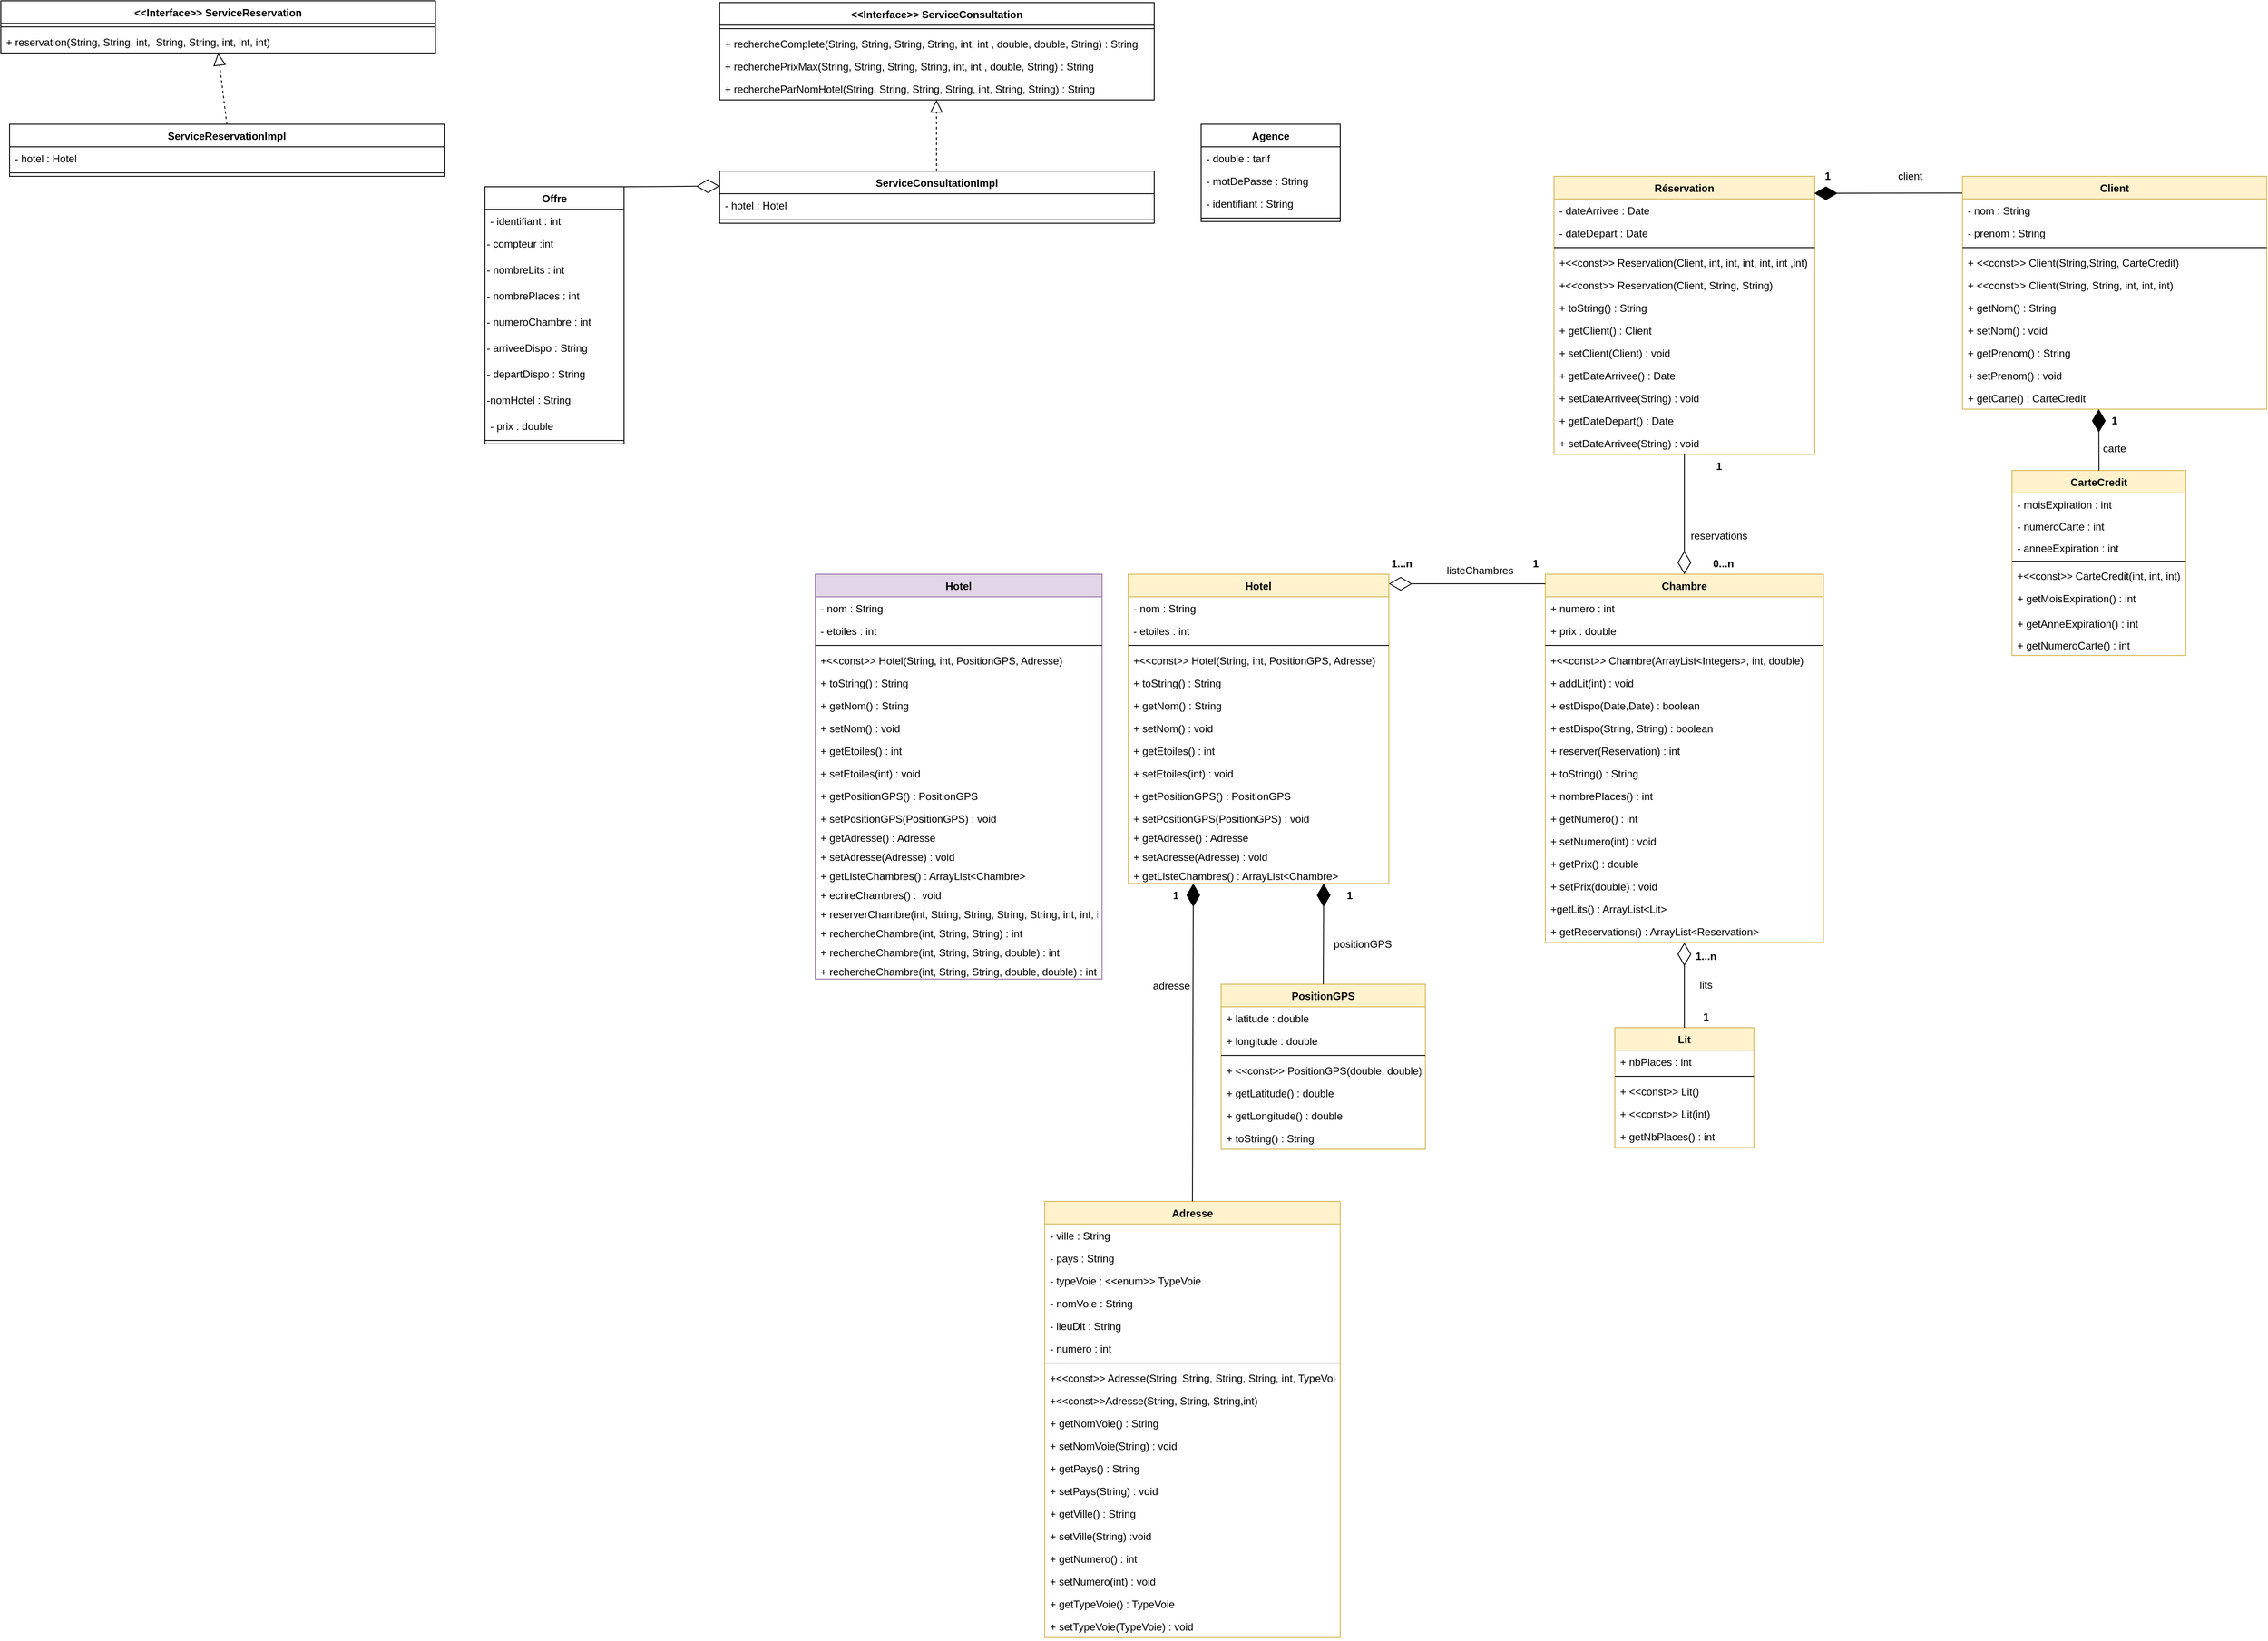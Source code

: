<mxfile version="15.9.1" type="github" pages="2">
  <diagram id="Xhoym6ci3_DiR0_Iyr-P" name="Q1.1">
    <mxGraphModel dx="2377" dy="1596" grid="1" gridSize="10" guides="1" tooltips="1" connect="1" arrows="1" fold="1" page="1" pageScale="1" pageWidth="827" pageHeight="1169" math="0" shadow="0">
      <root>
        <mxCell id="0" />
        <mxCell id="1" parent="0" />
        <mxCell id="E9WlgsvLO9TbbXXH-njv-1" value="Hotel" style="swimlane;fontStyle=1;align=center;verticalAlign=top;childLayout=stackLayout;horizontal=1;startSize=26;horizontalStack=0;resizeParent=1;resizeParentMax=0;resizeLast=0;collapsible=1;marginBottom=0;fillColor=#fff2cc;strokeColor=#d6b656;" parent="1" vertex="1">
          <mxGeometry x="-40" y="-112" width="300" height="356" as="geometry" />
        </mxCell>
        <mxCell id="E9WlgsvLO9TbbXXH-njv-2" value="- nom : String" style="text;strokeColor=none;fillColor=none;align=left;verticalAlign=top;spacingLeft=4;spacingRight=4;overflow=hidden;rotatable=0;points=[[0,0.5],[1,0.5]];portConstraint=eastwest;" parent="E9WlgsvLO9TbbXXH-njv-1" vertex="1">
          <mxGeometry y="26" width="300" height="26" as="geometry" />
        </mxCell>
        <mxCell id="E9WlgsvLO9TbbXXH-njv-7" value="- etoiles : int" style="text;strokeColor=none;fillColor=none;align=left;verticalAlign=top;spacingLeft=4;spacingRight=4;overflow=hidden;rotatable=0;points=[[0,0.5],[1,0.5]];portConstraint=eastwest;" parent="E9WlgsvLO9TbbXXH-njv-1" vertex="1">
          <mxGeometry y="52" width="300" height="26" as="geometry" />
        </mxCell>
        <mxCell id="E9WlgsvLO9TbbXXH-njv-3" value="" style="line;strokeWidth=1;fillColor=none;align=left;verticalAlign=middle;spacingTop=-1;spacingLeft=3;spacingRight=3;rotatable=0;labelPosition=right;points=[];portConstraint=eastwest;" parent="E9WlgsvLO9TbbXXH-njv-1" vertex="1">
          <mxGeometry y="78" width="300" height="8" as="geometry" />
        </mxCell>
        <mxCell id="7v6BkQPP-0hGDXtZjxID-53" value="+&lt;&lt;const&gt;&gt; Hotel(String, int, PositionGPS, Adresse)" style="text;strokeColor=none;fillColor=none;align=left;verticalAlign=top;spacingLeft=4;spacingRight=4;overflow=hidden;rotatable=0;points=[[0,0.5],[1,0.5]];portConstraint=eastwest;" parent="E9WlgsvLO9TbbXXH-njv-1" vertex="1">
          <mxGeometry y="86" width="300" height="26" as="geometry" />
        </mxCell>
        <mxCell id="7v6BkQPP-0hGDXtZjxID-54" value="+ toString() : String" style="text;strokeColor=none;fillColor=none;align=left;verticalAlign=top;spacingLeft=4;spacingRight=4;overflow=hidden;rotatable=0;points=[[0,0.5],[1,0.5]];portConstraint=eastwest;" parent="E9WlgsvLO9TbbXXH-njv-1" vertex="1">
          <mxGeometry y="112" width="300" height="26" as="geometry" />
        </mxCell>
        <mxCell id="7v6BkQPP-0hGDXtZjxID-55" value="+ getNom() : String" style="text;strokeColor=none;fillColor=none;align=left;verticalAlign=top;spacingLeft=4;spacingRight=4;overflow=hidden;rotatable=0;points=[[0,0.5],[1,0.5]];portConstraint=eastwest;" parent="E9WlgsvLO9TbbXXH-njv-1" vertex="1">
          <mxGeometry y="138" width="300" height="26" as="geometry" />
        </mxCell>
        <mxCell id="7v6BkQPP-0hGDXtZjxID-56" value="+ setNom() : void" style="text;strokeColor=none;fillColor=none;align=left;verticalAlign=top;spacingLeft=4;spacingRight=4;overflow=hidden;rotatable=0;points=[[0,0.5],[1,0.5]];portConstraint=eastwest;" parent="E9WlgsvLO9TbbXXH-njv-1" vertex="1">
          <mxGeometry y="164" width="300" height="26" as="geometry" />
        </mxCell>
        <mxCell id="7v6BkQPP-0hGDXtZjxID-57" value="+ getEtoiles() : int" style="text;strokeColor=none;fillColor=none;align=left;verticalAlign=top;spacingLeft=4;spacingRight=4;overflow=hidden;rotatable=0;points=[[0,0.5],[1,0.5]];portConstraint=eastwest;" parent="E9WlgsvLO9TbbXXH-njv-1" vertex="1">
          <mxGeometry y="190" width="300" height="26" as="geometry" />
        </mxCell>
        <mxCell id="7v6BkQPP-0hGDXtZjxID-58" value="+ setEtoiles(int) : void" style="text;strokeColor=none;fillColor=none;align=left;verticalAlign=top;spacingLeft=4;spacingRight=4;overflow=hidden;rotatable=0;points=[[0,0.5],[1,0.5]];portConstraint=eastwest;" parent="E9WlgsvLO9TbbXXH-njv-1" vertex="1">
          <mxGeometry y="216" width="300" height="26" as="geometry" />
        </mxCell>
        <mxCell id="7v6BkQPP-0hGDXtZjxID-59" value="+ getPositionGPS() : PositionGPS" style="text;strokeColor=none;fillColor=none;align=left;verticalAlign=top;spacingLeft=4;spacingRight=4;overflow=hidden;rotatable=0;points=[[0,0.5],[1,0.5]];portConstraint=eastwest;" parent="E9WlgsvLO9TbbXXH-njv-1" vertex="1">
          <mxGeometry y="242" width="300" height="26" as="geometry" />
        </mxCell>
        <mxCell id="7v6BkQPP-0hGDXtZjxID-60" value="+ setPositionGPS(PositionGPS) : void" style="text;strokeColor=none;fillColor=none;align=left;verticalAlign=top;spacingLeft=4;spacingRight=4;overflow=hidden;rotatable=0;points=[[0,0.5],[1,0.5]];portConstraint=eastwest;" parent="E9WlgsvLO9TbbXXH-njv-1" vertex="1">
          <mxGeometry y="268" width="300" height="22" as="geometry" />
        </mxCell>
        <mxCell id="7v6BkQPP-0hGDXtZjxID-61" value="+ getAdresse() : Adresse" style="text;strokeColor=none;fillColor=none;align=left;verticalAlign=top;spacingLeft=4;spacingRight=4;overflow=hidden;rotatable=0;points=[[0,0.5],[1,0.5]];portConstraint=eastwest;" parent="E9WlgsvLO9TbbXXH-njv-1" vertex="1">
          <mxGeometry y="290" width="300" height="22" as="geometry" />
        </mxCell>
        <mxCell id="7v6BkQPP-0hGDXtZjxID-62" value="+ setAdresse(Adresse) : void" style="text;strokeColor=none;fillColor=none;align=left;verticalAlign=top;spacingLeft=4;spacingRight=4;overflow=hidden;rotatable=0;points=[[0,0.5],[1,0.5]];portConstraint=eastwest;" parent="E9WlgsvLO9TbbXXH-njv-1" vertex="1">
          <mxGeometry y="312" width="300" height="22" as="geometry" />
        </mxCell>
        <mxCell id="7v6BkQPP-0hGDXtZjxID-63" value="+ getListeChambres() : ArrayList&lt;Chambre&gt;" style="text;strokeColor=none;fillColor=none;align=left;verticalAlign=top;spacingLeft=4;spacingRight=4;overflow=hidden;rotatable=0;points=[[0,0.5],[1,0.5]];portConstraint=eastwest;" parent="E9WlgsvLO9TbbXXH-njv-1" vertex="1">
          <mxGeometry y="334" width="300" height="22" as="geometry" />
        </mxCell>
        <mxCell id="E9WlgsvLO9TbbXXH-njv-8" value="Adresse" style="swimlane;fontStyle=1;align=center;verticalAlign=top;childLayout=stackLayout;horizontal=1;startSize=26;horizontalStack=0;resizeParent=1;resizeParentMax=0;resizeLast=0;collapsible=1;marginBottom=0;fillColor=#fff2cc;strokeColor=#d6b656;" parent="1" vertex="1">
          <mxGeometry x="-136" y="610" width="340" height="502" as="geometry" />
        </mxCell>
        <mxCell id="E9WlgsvLO9TbbXXH-njv-9" value="- ville : String" style="text;strokeColor=none;fillColor=none;align=left;verticalAlign=top;spacingLeft=4;spacingRight=4;overflow=hidden;rotatable=0;points=[[0,0.5],[1,0.5]];portConstraint=eastwest;" parent="E9WlgsvLO9TbbXXH-njv-8" vertex="1">
          <mxGeometry y="26" width="340" height="26" as="geometry" />
        </mxCell>
        <mxCell id="E9WlgsvLO9TbbXXH-njv-12" value="- pays : String" style="text;strokeColor=none;fillColor=none;align=left;verticalAlign=top;spacingLeft=4;spacingRight=4;overflow=hidden;rotatable=0;points=[[0,0.5],[1,0.5]];portConstraint=eastwest;" parent="E9WlgsvLO9TbbXXH-njv-8" vertex="1">
          <mxGeometry y="52" width="340" height="26" as="geometry" />
        </mxCell>
        <mxCell id="E9WlgsvLO9TbbXXH-njv-13" value="- typeVoie : &lt;&lt;enum&gt;&gt; TypeVoie" style="text;strokeColor=none;fillColor=none;align=left;verticalAlign=top;spacingLeft=4;spacingRight=4;overflow=hidden;rotatable=0;points=[[0,0.5],[1,0.5]];portConstraint=eastwest;" parent="E9WlgsvLO9TbbXXH-njv-8" vertex="1">
          <mxGeometry y="78" width="340" height="26" as="geometry" />
        </mxCell>
        <mxCell id="7v6BkQPP-0hGDXtZjxID-36" value="- nomVoie : String" style="text;strokeColor=none;fillColor=none;align=left;verticalAlign=top;spacingLeft=4;spacingRight=4;overflow=hidden;rotatable=0;points=[[0,0.5],[1,0.5]];portConstraint=eastwest;" parent="E9WlgsvLO9TbbXXH-njv-8" vertex="1">
          <mxGeometry y="104" width="340" height="26" as="geometry" />
        </mxCell>
        <mxCell id="E9WlgsvLO9TbbXXH-njv-14" value="- lieuDit : String" style="text;strokeColor=none;fillColor=none;align=left;verticalAlign=top;spacingLeft=4;spacingRight=4;overflow=hidden;rotatable=0;points=[[0,0.5],[1,0.5]];portConstraint=eastwest;" parent="E9WlgsvLO9TbbXXH-njv-8" vertex="1">
          <mxGeometry y="130" width="340" height="26" as="geometry" />
        </mxCell>
        <mxCell id="E9WlgsvLO9TbbXXH-njv-15" value="- numero : int" style="text;strokeColor=none;fillColor=none;align=left;verticalAlign=top;spacingLeft=4;spacingRight=4;overflow=hidden;rotatable=0;points=[[0,0.5],[1,0.5]];portConstraint=eastwest;" parent="E9WlgsvLO9TbbXXH-njv-8" vertex="1">
          <mxGeometry y="156" width="340" height="26" as="geometry" />
        </mxCell>
        <mxCell id="E9WlgsvLO9TbbXXH-njv-10" value="" style="line;strokeWidth=1;fillColor=none;align=left;verticalAlign=middle;spacingTop=-1;spacingLeft=3;spacingRight=3;rotatable=0;labelPosition=right;points=[];portConstraint=eastwest;" parent="E9WlgsvLO9TbbXXH-njv-8" vertex="1">
          <mxGeometry y="182" width="340" height="8" as="geometry" />
        </mxCell>
        <mxCell id="7v6BkQPP-0hGDXtZjxID-37" value="+&lt;&lt;const&gt;&gt; Adresse(String, String, String, String, int, TypeVoie)" style="text;strokeColor=none;fillColor=none;align=left;verticalAlign=top;spacingLeft=4;spacingRight=4;overflow=hidden;rotatable=0;points=[[0,0.5],[1,0.5]];portConstraint=eastwest;" parent="E9WlgsvLO9TbbXXH-njv-8" vertex="1">
          <mxGeometry y="190" width="340" height="26" as="geometry" />
        </mxCell>
        <mxCell id="7v6BkQPP-0hGDXtZjxID-38" value="+&lt;&lt;const&gt;&gt;Adresse(String, String, String,int)" style="text;strokeColor=none;fillColor=none;align=left;verticalAlign=top;spacingLeft=4;spacingRight=4;overflow=hidden;rotatable=0;points=[[0,0.5],[1,0.5]];portConstraint=eastwest;" parent="E9WlgsvLO9TbbXXH-njv-8" vertex="1">
          <mxGeometry y="216" width="340" height="26" as="geometry" />
        </mxCell>
        <mxCell id="7v6BkQPP-0hGDXtZjxID-39" value="+ getNomVoie() : String" style="text;strokeColor=none;fillColor=none;align=left;verticalAlign=top;spacingLeft=4;spacingRight=4;overflow=hidden;rotatable=0;points=[[0,0.5],[1,0.5]];portConstraint=eastwest;" parent="E9WlgsvLO9TbbXXH-njv-8" vertex="1">
          <mxGeometry y="242" width="340" height="26" as="geometry" />
        </mxCell>
        <mxCell id="7v6BkQPP-0hGDXtZjxID-40" value="+ setNomVoie(String) : void" style="text;strokeColor=none;fillColor=none;align=left;verticalAlign=top;spacingLeft=4;spacingRight=4;overflow=hidden;rotatable=0;points=[[0,0.5],[1,0.5]];portConstraint=eastwest;" parent="E9WlgsvLO9TbbXXH-njv-8" vertex="1">
          <mxGeometry y="268" width="340" height="26" as="geometry" />
        </mxCell>
        <mxCell id="7v6BkQPP-0hGDXtZjxID-41" value="+ getPays() : String" style="text;strokeColor=none;fillColor=none;align=left;verticalAlign=top;spacingLeft=4;spacingRight=4;overflow=hidden;rotatable=0;points=[[0,0.5],[1,0.5]];portConstraint=eastwest;" parent="E9WlgsvLO9TbbXXH-njv-8" vertex="1">
          <mxGeometry y="294" width="340" height="26" as="geometry" />
        </mxCell>
        <mxCell id="7v6BkQPP-0hGDXtZjxID-45" value="+ setPays(String) : void" style="text;strokeColor=none;fillColor=none;align=left;verticalAlign=top;spacingLeft=4;spacingRight=4;overflow=hidden;rotatable=0;points=[[0,0.5],[1,0.5]];portConstraint=eastwest;" parent="E9WlgsvLO9TbbXXH-njv-8" vertex="1">
          <mxGeometry y="320" width="340" height="26" as="geometry" />
        </mxCell>
        <mxCell id="7v6BkQPP-0hGDXtZjxID-42" value="+ getVille() : String" style="text;strokeColor=none;fillColor=none;align=left;verticalAlign=top;spacingLeft=4;spacingRight=4;overflow=hidden;rotatable=0;points=[[0,0.5],[1,0.5]];portConstraint=eastwest;" parent="E9WlgsvLO9TbbXXH-njv-8" vertex="1">
          <mxGeometry y="346" width="340" height="26" as="geometry" />
        </mxCell>
        <mxCell id="7v6BkQPP-0hGDXtZjxID-46" value="+ setVille(String) :void" style="text;strokeColor=none;fillColor=none;align=left;verticalAlign=top;spacingLeft=4;spacingRight=4;overflow=hidden;rotatable=0;points=[[0,0.5],[1,0.5]];portConstraint=eastwest;" parent="E9WlgsvLO9TbbXXH-njv-8" vertex="1">
          <mxGeometry y="372" width="340" height="26" as="geometry" />
        </mxCell>
        <mxCell id="7v6BkQPP-0hGDXtZjxID-43" value="+ getNumero() : int" style="text;strokeColor=none;fillColor=none;align=left;verticalAlign=top;spacingLeft=4;spacingRight=4;overflow=hidden;rotatable=0;points=[[0,0.5],[1,0.5]];portConstraint=eastwest;" parent="E9WlgsvLO9TbbXXH-njv-8" vertex="1">
          <mxGeometry y="398" width="340" height="26" as="geometry" />
        </mxCell>
        <mxCell id="7v6BkQPP-0hGDXtZjxID-47" value="+ setNumero(int) : void" style="text;strokeColor=none;fillColor=none;align=left;verticalAlign=top;spacingLeft=4;spacingRight=4;overflow=hidden;rotatable=0;points=[[0,0.5],[1,0.5]];portConstraint=eastwest;" parent="E9WlgsvLO9TbbXXH-njv-8" vertex="1">
          <mxGeometry y="424" width="340" height="26" as="geometry" />
        </mxCell>
        <mxCell id="7v6BkQPP-0hGDXtZjxID-44" value="+ getTypeVoie() : TypeVoie" style="text;strokeColor=none;fillColor=none;align=left;verticalAlign=top;spacingLeft=4;spacingRight=4;overflow=hidden;rotatable=0;points=[[0,0.5],[1,0.5]];portConstraint=eastwest;" parent="E9WlgsvLO9TbbXXH-njv-8" vertex="1">
          <mxGeometry y="450" width="340" height="26" as="geometry" />
        </mxCell>
        <mxCell id="7v6BkQPP-0hGDXtZjxID-48" value="+ setTypeVoie(TypeVoie) : void" style="text;strokeColor=none;fillColor=none;align=left;verticalAlign=top;spacingLeft=4;spacingRight=4;overflow=hidden;rotatable=0;points=[[0,0.5],[1,0.5]];portConstraint=eastwest;" parent="E9WlgsvLO9TbbXXH-njv-8" vertex="1">
          <mxGeometry y="476" width="340" height="26" as="geometry" />
        </mxCell>
        <mxCell id="E9WlgsvLO9TbbXXH-njv-17" value="" style="endArrow=diamondThin;endFill=1;endSize=24;html=1;rounded=0;entryX=0.25;entryY=1;entryDx=0;entryDy=0;exitX=0.5;exitY=0;exitDx=0;exitDy=0;" parent="1" source="E9WlgsvLO9TbbXXH-njv-8" target="E9WlgsvLO9TbbXXH-njv-1" edge="1">
          <mxGeometry width="160" relative="1" as="geometry">
            <mxPoint x="90" y="222" as="sourcePoint" />
            <mxPoint x="360" y="302" as="targetPoint" />
            <Array as="points" />
          </mxGeometry>
        </mxCell>
        <mxCell id="E9WlgsvLO9TbbXXH-njv-18" value="PositionGPS" style="swimlane;fontStyle=1;align=center;verticalAlign=top;childLayout=stackLayout;horizontal=1;startSize=26;horizontalStack=0;resizeParent=1;resizeParentMax=0;resizeLast=0;collapsible=1;marginBottom=0;fillColor=#fff2cc;strokeColor=#d6b656;" parent="1" vertex="1">
          <mxGeometry x="67" y="360" width="235" height="190" as="geometry" />
        </mxCell>
        <mxCell id="E9WlgsvLO9TbbXXH-njv-19" value="+ latitude : double" style="text;strokeColor=none;fillColor=none;align=left;verticalAlign=top;spacingLeft=4;spacingRight=4;overflow=hidden;rotatable=0;points=[[0,0.5],[1,0.5]];portConstraint=eastwest;" parent="E9WlgsvLO9TbbXXH-njv-18" vertex="1">
          <mxGeometry y="26" width="235" height="26" as="geometry" />
        </mxCell>
        <mxCell id="E9WlgsvLO9TbbXXH-njv-20" value="+ longitude : double" style="text;strokeColor=none;fillColor=none;align=left;verticalAlign=top;spacingLeft=4;spacingRight=4;overflow=hidden;rotatable=0;points=[[0,0.5],[1,0.5]];portConstraint=eastwest;" parent="E9WlgsvLO9TbbXXH-njv-18" vertex="1">
          <mxGeometry y="52" width="235" height="26" as="geometry" />
        </mxCell>
        <mxCell id="E9WlgsvLO9TbbXXH-njv-24" value="" style="line;strokeWidth=1;fillColor=none;align=left;verticalAlign=middle;spacingTop=-1;spacingLeft=3;spacingRight=3;rotatable=0;labelPosition=right;points=[];portConstraint=eastwest;" parent="E9WlgsvLO9TbbXXH-njv-18" vertex="1">
          <mxGeometry y="78" width="235" height="8" as="geometry" />
        </mxCell>
        <mxCell id="7v6BkQPP-0hGDXtZjxID-49" value="+ &lt;&lt;const&gt;&gt; PositionGPS(double, double)" style="text;strokeColor=none;fillColor=none;align=left;verticalAlign=top;spacingLeft=4;spacingRight=4;overflow=hidden;rotatable=0;points=[[0,0.5],[1,0.5]];portConstraint=eastwest;" parent="E9WlgsvLO9TbbXXH-njv-18" vertex="1">
          <mxGeometry y="86" width="235" height="26" as="geometry" />
        </mxCell>
        <mxCell id="7v6BkQPP-0hGDXtZjxID-50" value="+ getLatitude() : double" style="text;strokeColor=none;fillColor=none;align=left;verticalAlign=top;spacingLeft=4;spacingRight=4;overflow=hidden;rotatable=0;points=[[0,0.5],[1,0.5]];portConstraint=eastwest;" parent="E9WlgsvLO9TbbXXH-njv-18" vertex="1">
          <mxGeometry y="112" width="235" height="26" as="geometry" />
        </mxCell>
        <mxCell id="7v6BkQPP-0hGDXtZjxID-51" value="+ getLongitude() : double" style="text;strokeColor=none;fillColor=none;align=left;verticalAlign=top;spacingLeft=4;spacingRight=4;overflow=hidden;rotatable=0;points=[[0,0.5],[1,0.5]];portConstraint=eastwest;" parent="E9WlgsvLO9TbbXXH-njv-18" vertex="1">
          <mxGeometry y="138" width="235" height="26" as="geometry" />
        </mxCell>
        <mxCell id="7v6BkQPP-0hGDXtZjxID-52" value="+ toString() : String" style="text;strokeColor=none;fillColor=none;align=left;verticalAlign=top;spacingLeft=4;spacingRight=4;overflow=hidden;rotatable=0;points=[[0,0.5],[1,0.5]];portConstraint=eastwest;" parent="E9WlgsvLO9TbbXXH-njv-18" vertex="1">
          <mxGeometry y="164" width="235" height="26" as="geometry" />
        </mxCell>
        <mxCell id="E9WlgsvLO9TbbXXH-njv-25" value="" style="endArrow=diamondThin;endFill=1;endSize=24;html=1;rounded=0;entryX=0.75;entryY=1;entryDx=0;entryDy=0;exitX=0.5;exitY=0;exitDx=0;exitDy=0;" parent="1" source="E9WlgsvLO9TbbXXH-njv-18" target="E9WlgsvLO9TbbXXH-njv-1" edge="1">
          <mxGeometry width="160" relative="1" as="geometry">
            <mxPoint x="100" y="325" as="sourcePoint" />
            <mxPoint x="370" y="252.0" as="targetPoint" />
            <Array as="points" />
          </mxGeometry>
        </mxCell>
        <mxCell id="E9WlgsvLO9TbbXXH-njv-26" value="1" style="text;align=center;fontStyle=1;verticalAlign=middle;spacingLeft=3;spacingRight=3;strokeColor=none;rotatable=0;points=[[0,0.5],[1,0.5]];portConstraint=eastwest;" parent="1" vertex="1">
          <mxGeometry y="244" width="30" height="26" as="geometry" />
        </mxCell>
        <mxCell id="E9WlgsvLO9TbbXXH-njv-28" value="1" style="text;align=center;fontStyle=1;verticalAlign=middle;spacingLeft=3;spacingRight=3;strokeColor=none;rotatable=0;points=[[0,0.5],[1,0.5]];portConstraint=eastwest;" parent="1" vertex="1">
          <mxGeometry x="200" y="244" width="30" height="26" as="geometry" />
        </mxCell>
        <mxCell id="E9WlgsvLO9TbbXXH-njv-29" value="client" style="text;align=center;fontStyle=0;verticalAlign=middle;spacingLeft=3;spacingRight=3;strokeColor=none;rotatable=0;points=[[0,0.5],[1,0.5]];portConstraint=eastwest;" parent="1" vertex="1">
          <mxGeometry x="820" y="-584" width="80" height="26" as="geometry" />
        </mxCell>
        <mxCell id="E9WlgsvLO9TbbXXH-njv-30" value="adresse" style="text;align=center;fontStyle=0;verticalAlign=middle;spacingLeft=3;spacingRight=3;strokeColor=none;rotatable=0;points=[[0,0.5],[1,0.5]];portConstraint=eastwest;" parent="1" vertex="1">
          <mxGeometry x="-30" y="348" width="80" height="26" as="geometry" />
        </mxCell>
        <mxCell id="E9WlgsvLO9TbbXXH-njv-32" value="Chambre" style="swimlane;fontStyle=1;align=center;verticalAlign=top;childLayout=stackLayout;horizontal=1;startSize=26;horizontalStack=0;resizeParent=1;resizeParentMax=0;resizeLast=0;collapsible=1;marginBottom=0;fillColor=#fff2cc;strokeColor=#d6b656;" parent="1" vertex="1">
          <mxGeometry x="440" y="-112" width="320" height="424" as="geometry" />
        </mxCell>
        <mxCell id="E9WlgsvLO9TbbXXH-njv-33" value="+ numero : int" style="text;strokeColor=none;fillColor=none;align=left;verticalAlign=top;spacingLeft=4;spacingRight=4;overflow=hidden;rotatable=0;points=[[0,0.5],[1,0.5]];portConstraint=eastwest;" parent="E9WlgsvLO9TbbXXH-njv-32" vertex="1">
          <mxGeometry y="26" width="320" height="26" as="geometry" />
        </mxCell>
        <mxCell id="E9WlgsvLO9TbbXXH-njv-81" value="+ prix : double" style="text;strokeColor=none;fillColor=none;align=left;verticalAlign=top;spacingLeft=4;spacingRight=4;overflow=hidden;rotatable=0;points=[[0,0.5],[1,0.5]];portConstraint=eastwest;" parent="E9WlgsvLO9TbbXXH-njv-32" vertex="1">
          <mxGeometry y="52" width="320" height="26" as="geometry" />
        </mxCell>
        <mxCell id="E9WlgsvLO9TbbXXH-njv-34" value="" style="line;strokeWidth=1;fillColor=none;align=left;verticalAlign=middle;spacingTop=-1;spacingLeft=3;spacingRight=3;rotatable=0;labelPosition=right;points=[];portConstraint=eastwest;" parent="E9WlgsvLO9TbbXXH-njv-32" vertex="1">
          <mxGeometry y="78" width="320" height="8" as="geometry" />
        </mxCell>
        <mxCell id="7v6BkQPP-0hGDXtZjxID-25" value="+&lt;&lt;const&gt;&gt; Chambre(ArrayList&lt;Integers&gt;, int, double)" style="text;strokeColor=none;fillColor=none;align=left;verticalAlign=top;spacingLeft=4;spacingRight=4;overflow=hidden;rotatable=0;points=[[0,0.5],[1,0.5]];portConstraint=eastwest;" parent="E9WlgsvLO9TbbXXH-njv-32" vertex="1">
          <mxGeometry y="86" width="320" height="26" as="geometry" />
        </mxCell>
        <mxCell id="7v6BkQPP-0hGDXtZjxID-26" value="+ addLit(int) : void" style="text;strokeColor=none;fillColor=none;align=left;verticalAlign=top;spacingLeft=4;spacingRight=4;overflow=hidden;rotatable=0;points=[[0,0.5],[1,0.5]];portConstraint=eastwest;" parent="E9WlgsvLO9TbbXXH-njv-32" vertex="1">
          <mxGeometry y="112" width="320" height="26" as="geometry" />
        </mxCell>
        <mxCell id="7v6BkQPP-0hGDXtZjxID-27" value="+ estDispo(Date,Date) : boolean" style="text;strokeColor=none;fillColor=none;align=left;verticalAlign=top;spacingLeft=4;spacingRight=4;overflow=hidden;rotatable=0;points=[[0,0.5],[1,0.5]];portConstraint=eastwest;" parent="E9WlgsvLO9TbbXXH-njv-32" vertex="1">
          <mxGeometry y="138" width="320" height="26" as="geometry" />
        </mxCell>
        <mxCell id="7v6BkQPP-0hGDXtZjxID-28" value="+ estDispo(String, String) : boolean" style="text;strokeColor=none;fillColor=none;align=left;verticalAlign=top;spacingLeft=4;spacingRight=4;overflow=hidden;rotatable=0;points=[[0,0.5],[1,0.5]];portConstraint=eastwest;" parent="E9WlgsvLO9TbbXXH-njv-32" vertex="1">
          <mxGeometry y="164" width="320" height="26" as="geometry" />
        </mxCell>
        <mxCell id="7v6BkQPP-0hGDXtZjxID-29" value="+ reserver(Reservation) : int" style="text;strokeColor=none;fillColor=none;align=left;verticalAlign=top;spacingLeft=4;spacingRight=4;overflow=hidden;rotatable=0;points=[[0,0.5],[1,0.5]];portConstraint=eastwest;" parent="E9WlgsvLO9TbbXXH-njv-32" vertex="1">
          <mxGeometry y="190" width="320" height="26" as="geometry" />
        </mxCell>
        <mxCell id="7v6BkQPP-0hGDXtZjxID-65" value="+ toString() : String" style="text;strokeColor=none;fillColor=none;align=left;verticalAlign=top;spacingLeft=4;spacingRight=4;overflow=hidden;rotatable=0;points=[[0,0.5],[1,0.5]];portConstraint=eastwest;" parent="E9WlgsvLO9TbbXXH-njv-32" vertex="1">
          <mxGeometry y="216" width="320" height="26" as="geometry" />
        </mxCell>
        <mxCell id="7v6BkQPP-0hGDXtZjxID-66" value="+ nombrePlaces() : int" style="text;strokeColor=none;fillColor=none;align=left;verticalAlign=top;spacingLeft=4;spacingRight=4;overflow=hidden;rotatable=0;points=[[0,0.5],[1,0.5]];portConstraint=eastwest;" parent="E9WlgsvLO9TbbXXH-njv-32" vertex="1">
          <mxGeometry y="242" width="320" height="26" as="geometry" />
        </mxCell>
        <mxCell id="7v6BkQPP-0hGDXtZjxID-30" value="+ getNumero() : int" style="text;strokeColor=none;fillColor=none;align=left;verticalAlign=top;spacingLeft=4;spacingRight=4;overflow=hidden;rotatable=0;points=[[0,0.5],[1,0.5]];portConstraint=eastwest;" parent="E9WlgsvLO9TbbXXH-njv-32" vertex="1">
          <mxGeometry y="268" width="320" height="26" as="geometry" />
        </mxCell>
        <mxCell id="7v6BkQPP-0hGDXtZjxID-31" value="+ setNumero(int) : void" style="text;strokeColor=none;fillColor=none;align=left;verticalAlign=top;spacingLeft=4;spacingRight=4;overflow=hidden;rotatable=0;points=[[0,0.5],[1,0.5]];portConstraint=eastwest;" parent="E9WlgsvLO9TbbXXH-njv-32" vertex="1">
          <mxGeometry y="294" width="320" height="26" as="geometry" />
        </mxCell>
        <mxCell id="7v6BkQPP-0hGDXtZjxID-32" value="+ getPrix() : double" style="text;strokeColor=none;fillColor=none;align=left;verticalAlign=top;spacingLeft=4;spacingRight=4;overflow=hidden;rotatable=0;points=[[0,0.5],[1,0.5]];portConstraint=eastwest;" parent="E9WlgsvLO9TbbXXH-njv-32" vertex="1">
          <mxGeometry y="320" width="320" height="26" as="geometry" />
        </mxCell>
        <mxCell id="7v6BkQPP-0hGDXtZjxID-33" value="+ setPrix(double) : void " style="text;strokeColor=none;fillColor=none;align=left;verticalAlign=top;spacingLeft=4;spacingRight=4;overflow=hidden;rotatable=0;points=[[0,0.5],[1,0.5]];portConstraint=eastwest;" parent="E9WlgsvLO9TbbXXH-njv-32" vertex="1">
          <mxGeometry y="346" width="320" height="26" as="geometry" />
        </mxCell>
        <mxCell id="7v6BkQPP-0hGDXtZjxID-34" value="+getLits() : ArrayList&lt;Lit&gt;" style="text;strokeColor=none;fillColor=none;align=left;verticalAlign=top;spacingLeft=4;spacingRight=4;overflow=hidden;rotatable=0;points=[[0,0.5],[1,0.5]];portConstraint=eastwest;" parent="E9WlgsvLO9TbbXXH-njv-32" vertex="1">
          <mxGeometry y="372" width="320" height="26" as="geometry" />
        </mxCell>
        <mxCell id="7v6BkQPP-0hGDXtZjxID-35" value="+ getReservations() : ArrayList&lt;Reservation&gt;" style="text;strokeColor=none;fillColor=none;align=left;verticalAlign=top;spacingLeft=4;spacingRight=4;overflow=hidden;rotatable=0;points=[[0,0.5],[1,0.5]];portConstraint=eastwest;" parent="E9WlgsvLO9TbbXXH-njv-32" vertex="1">
          <mxGeometry y="398" width="320" height="26" as="geometry" />
        </mxCell>
        <mxCell id="E9WlgsvLO9TbbXXH-njv-36" value="Lit" style="swimlane;fontStyle=1;align=center;verticalAlign=top;childLayout=stackLayout;horizontal=1;startSize=26;horizontalStack=0;resizeParent=1;resizeParentMax=0;resizeLast=0;collapsible=1;marginBottom=0;fillColor=#fff2cc;strokeColor=#d6b656;" parent="1" vertex="1">
          <mxGeometry x="520" y="410" width="160" height="138" as="geometry" />
        </mxCell>
        <mxCell id="E9WlgsvLO9TbbXXH-njv-37" value="+ nbPlaces : int" style="text;strokeColor=none;fillColor=none;align=left;verticalAlign=top;spacingLeft=4;spacingRight=4;overflow=hidden;rotatable=0;points=[[0,0.5],[1,0.5]];portConstraint=eastwest;" parent="E9WlgsvLO9TbbXXH-njv-36" vertex="1">
          <mxGeometry y="26" width="160" height="26" as="geometry" />
        </mxCell>
        <mxCell id="E9WlgsvLO9TbbXXH-njv-38" value="" style="line;strokeWidth=1;fillColor=none;align=left;verticalAlign=middle;spacingTop=-1;spacingLeft=3;spacingRight=3;rotatable=0;labelPosition=right;points=[];portConstraint=eastwest;" parent="E9WlgsvLO9TbbXXH-njv-36" vertex="1">
          <mxGeometry y="52" width="160" height="8" as="geometry" />
        </mxCell>
        <mxCell id="7v6BkQPP-0hGDXtZjxID-13" value="+ &lt;&lt;const&gt;&gt; Lit()" style="text;strokeColor=none;fillColor=none;align=left;verticalAlign=top;spacingLeft=4;spacingRight=4;overflow=hidden;rotatable=0;points=[[0,0.5],[1,0.5]];portConstraint=eastwest;" parent="E9WlgsvLO9TbbXXH-njv-36" vertex="1">
          <mxGeometry y="60" width="160" height="26" as="geometry" />
        </mxCell>
        <mxCell id="7v6BkQPP-0hGDXtZjxID-14" value="+ &lt;&lt;const&gt;&gt; Lit(int)" style="text;strokeColor=none;fillColor=none;align=left;verticalAlign=top;spacingLeft=4;spacingRight=4;overflow=hidden;rotatable=0;points=[[0,0.5],[1,0.5]];portConstraint=eastwest;" parent="E9WlgsvLO9TbbXXH-njv-36" vertex="1">
          <mxGeometry y="86" width="160" height="26" as="geometry" />
        </mxCell>
        <mxCell id="7v6BkQPP-0hGDXtZjxID-1" value="+ getNbPlaces() : int" style="text;strokeColor=none;fillColor=none;align=left;verticalAlign=top;spacingLeft=4;spacingRight=4;overflow=hidden;rotatable=0;points=[[0,0.5],[1,0.5]];portConstraint=eastwest;" parent="E9WlgsvLO9TbbXXH-njv-36" vertex="1">
          <mxGeometry y="112" width="160" height="26" as="geometry" />
        </mxCell>
        <mxCell id="E9WlgsvLO9TbbXXH-njv-42" value="" style="endArrow=diamondThin;endFill=0;endSize=24;html=1;rounded=0;entryX=0.5;entryY=1;entryDx=0;entryDy=0;exitX=0.5;exitY=0;exitDx=0;exitDy=0;" parent="1" source="E9WlgsvLO9TbbXXH-njv-36" target="E9WlgsvLO9TbbXXH-njv-32" edge="1">
          <mxGeometry width="160" relative="1" as="geometry">
            <mxPoint x="340" y="210" as="sourcePoint" />
            <mxPoint x="500" y="210" as="targetPoint" />
          </mxGeometry>
        </mxCell>
        <mxCell id="E9WlgsvLO9TbbXXH-njv-44" value="lits" style="text;align=center;fontStyle=0;verticalAlign=middle;spacingLeft=3;spacingRight=3;strokeColor=none;rotatable=0;points=[[0,0.5],[1,0.5]];portConstraint=eastwest;" parent="1" vertex="1">
          <mxGeometry x="585" y="346" width="80" height="28" as="geometry" />
        </mxCell>
        <mxCell id="E9WlgsvLO9TbbXXH-njv-47" value="1...n" style="text;align=center;fontStyle=1;verticalAlign=middle;spacingLeft=3;spacingRight=3;strokeColor=none;rotatable=0;points=[[0,0.5],[1,0.5]];portConstraint=eastwest;" parent="1" vertex="1">
          <mxGeometry x="610" y="314" width="30" height="26" as="geometry" />
        </mxCell>
        <mxCell id="E9WlgsvLO9TbbXXH-njv-48" value="1" style="text;align=center;fontStyle=1;verticalAlign=middle;spacingLeft=3;spacingRight=3;strokeColor=none;rotatable=0;points=[[0,0.5],[1,0.5]];portConstraint=eastwest;" parent="1" vertex="1">
          <mxGeometry x="610" y="384" width="30" height="26" as="geometry" />
        </mxCell>
        <mxCell id="E9WlgsvLO9TbbXXH-njv-49" value="" style="endArrow=diamondThin;endFill=0;endSize=24;html=1;rounded=0;entryX=1;entryY=0;entryDx=0;entryDy=0;" parent="1" edge="1">
          <mxGeometry width="160" relative="1" as="geometry">
            <mxPoint x="440" y="-101" as="sourcePoint" />
            <mxPoint x="260" y="-101" as="targetPoint" />
          </mxGeometry>
        </mxCell>
        <mxCell id="E9WlgsvLO9TbbXXH-njv-50" value="1...n" style="text;align=center;fontStyle=1;verticalAlign=middle;spacingLeft=3;spacingRight=3;strokeColor=none;rotatable=0;points=[[0,0.5],[1,0.5]];portConstraint=eastwest;" parent="1" vertex="1">
          <mxGeometry x="260" y="-138" width="30" height="26" as="geometry" />
        </mxCell>
        <mxCell id="E9WlgsvLO9TbbXXH-njv-51" value="1" style="text;align=center;fontStyle=1;verticalAlign=middle;spacingLeft=3;spacingRight=3;strokeColor=none;rotatable=0;points=[[0,0.5],[1,0.5]];portConstraint=eastwest;" parent="1" vertex="1">
          <mxGeometry x="414" y="-138" width="30" height="26" as="geometry" />
        </mxCell>
        <mxCell id="E9WlgsvLO9TbbXXH-njv-53" value="Réservation" style="swimlane;fontStyle=1;align=center;verticalAlign=top;childLayout=stackLayout;horizontal=1;startSize=26;horizontalStack=0;resizeParent=1;resizeParentMax=0;resizeLast=0;collapsible=1;marginBottom=0;fillColor=#fff2cc;strokeColor=#d6b656;" parent="1" vertex="1">
          <mxGeometry x="450" y="-570" width="300" height="320" as="geometry">
            <mxRectangle x="370" y="-160" width="150" height="26" as="alternateBounds" />
          </mxGeometry>
        </mxCell>
        <mxCell id="E9WlgsvLO9TbbXXH-njv-57" value="- dateArrivee : Date" style="text;strokeColor=none;fillColor=none;align=left;verticalAlign=top;spacingLeft=4;spacingRight=4;overflow=hidden;rotatable=0;points=[[0,0.5],[1,0.5]];portConstraint=eastwest;" parent="E9WlgsvLO9TbbXXH-njv-53" vertex="1">
          <mxGeometry y="26" width="300" height="26" as="geometry" />
        </mxCell>
        <mxCell id="E9WlgsvLO9TbbXXH-njv-58" value="- dateDepart : Date" style="text;strokeColor=none;fillColor=none;align=left;verticalAlign=top;spacingLeft=4;spacingRight=4;overflow=hidden;rotatable=0;points=[[0,0.5],[1,0.5]];portConstraint=eastwest;" parent="E9WlgsvLO9TbbXXH-njv-53" vertex="1">
          <mxGeometry y="52" width="300" height="26" as="geometry" />
        </mxCell>
        <mxCell id="E9WlgsvLO9TbbXXH-njv-55" value="" style="line;strokeWidth=1;fillColor=none;align=left;verticalAlign=middle;spacingTop=-1;spacingLeft=3;spacingRight=3;rotatable=0;labelPosition=right;points=[];portConstraint=eastwest;" parent="E9WlgsvLO9TbbXXH-njv-53" vertex="1">
          <mxGeometry y="78" width="300" height="8" as="geometry" />
        </mxCell>
        <mxCell id="7v6BkQPP-0hGDXtZjxID-16" value="+&lt;&lt;const&gt;&gt; Reservation(Client, int, int, int, int, int ,int)" style="text;strokeColor=none;fillColor=none;align=left;verticalAlign=top;spacingLeft=4;spacingRight=4;overflow=hidden;rotatable=0;points=[[0,0.5],[1,0.5]];portConstraint=eastwest;" parent="E9WlgsvLO9TbbXXH-njv-53" vertex="1">
          <mxGeometry y="86" width="300" height="26" as="geometry" />
        </mxCell>
        <mxCell id="7v6BkQPP-0hGDXtZjxID-17" value="+&lt;&lt;const&gt;&gt; Reservation(Client, String, String)" style="text;strokeColor=none;fillColor=none;align=left;verticalAlign=top;spacingLeft=4;spacingRight=4;overflow=hidden;rotatable=0;points=[[0,0.5],[1,0.5]];portConstraint=eastwest;" parent="E9WlgsvLO9TbbXXH-njv-53" vertex="1">
          <mxGeometry y="112" width="300" height="26" as="geometry" />
        </mxCell>
        <mxCell id="7v6BkQPP-0hGDXtZjxID-68" value="+ toString() : String" style="text;strokeColor=none;fillColor=none;align=left;verticalAlign=top;spacingLeft=4;spacingRight=4;overflow=hidden;rotatable=0;points=[[0,0.5],[1,0.5]];portConstraint=eastwest;" parent="E9WlgsvLO9TbbXXH-njv-53" vertex="1">
          <mxGeometry y="138" width="300" height="26" as="geometry" />
        </mxCell>
        <mxCell id="7v6BkQPP-0hGDXtZjxID-18" value="+ getClient() : Client" style="text;strokeColor=none;fillColor=none;align=left;verticalAlign=top;spacingLeft=4;spacingRight=4;overflow=hidden;rotatable=0;points=[[0,0.5],[1,0.5]];portConstraint=eastwest;" parent="E9WlgsvLO9TbbXXH-njv-53" vertex="1">
          <mxGeometry y="164" width="300" height="26" as="geometry" />
        </mxCell>
        <mxCell id="7v6BkQPP-0hGDXtZjxID-19" value="+ setClient(Client) : void" style="text;strokeColor=none;fillColor=none;align=left;verticalAlign=top;spacingLeft=4;spacingRight=4;overflow=hidden;rotatable=0;points=[[0,0.5],[1,0.5]];portConstraint=eastwest;" parent="E9WlgsvLO9TbbXXH-njv-53" vertex="1">
          <mxGeometry y="190" width="300" height="26" as="geometry" />
        </mxCell>
        <mxCell id="7v6BkQPP-0hGDXtZjxID-20" value="+ getDateArrivee() : Date" style="text;strokeColor=none;fillColor=none;align=left;verticalAlign=top;spacingLeft=4;spacingRight=4;overflow=hidden;rotatable=0;points=[[0,0.5],[1,0.5]];portConstraint=eastwest;" parent="E9WlgsvLO9TbbXXH-njv-53" vertex="1">
          <mxGeometry y="216" width="300" height="26" as="geometry" />
        </mxCell>
        <mxCell id="7v6BkQPP-0hGDXtZjxID-21" value="+ setDateArrivee(String) : void" style="text;strokeColor=none;fillColor=none;align=left;verticalAlign=top;spacingLeft=4;spacingRight=4;overflow=hidden;rotatable=0;points=[[0,0.5],[1,0.5]];portConstraint=eastwest;" parent="E9WlgsvLO9TbbXXH-njv-53" vertex="1">
          <mxGeometry y="242" width="300" height="26" as="geometry" />
        </mxCell>
        <mxCell id="7v6BkQPP-0hGDXtZjxID-22" value="+ getDateDepart() : Date" style="text;strokeColor=none;fillColor=none;align=left;verticalAlign=top;spacingLeft=4;spacingRight=4;overflow=hidden;rotatable=0;points=[[0,0.5],[1,0.5]];portConstraint=eastwest;" parent="E9WlgsvLO9TbbXXH-njv-53" vertex="1">
          <mxGeometry y="268" width="300" height="26" as="geometry" />
        </mxCell>
        <mxCell id="7v6BkQPP-0hGDXtZjxID-23" value="+ setDateArrivee(String) : void" style="text;strokeColor=none;fillColor=none;align=left;verticalAlign=top;spacingLeft=4;spacingRight=4;overflow=hidden;rotatable=0;points=[[0,0.5],[1,0.5]];portConstraint=eastwest;" parent="E9WlgsvLO9TbbXXH-njv-53" vertex="1">
          <mxGeometry y="294" width="300" height="26" as="geometry" />
        </mxCell>
        <mxCell id="E9WlgsvLO9TbbXXH-njv-59" value="Client" style="swimlane;fontStyle=1;align=center;verticalAlign=top;childLayout=stackLayout;horizontal=1;startSize=26;horizontalStack=0;resizeParent=1;resizeParentMax=0;resizeLast=0;collapsible=1;marginBottom=0;fillColor=#fff2cc;strokeColor=#d6b656;" parent="1" vertex="1">
          <mxGeometry x="920" y="-570" width="350" height="268" as="geometry" />
        </mxCell>
        <mxCell id="E9WlgsvLO9TbbXXH-njv-60" value="- nom : String" style="text;strokeColor=none;fillColor=none;align=left;verticalAlign=top;spacingLeft=4;spacingRight=4;overflow=hidden;rotatable=0;points=[[0,0.5],[1,0.5]];portConstraint=eastwest;" parent="E9WlgsvLO9TbbXXH-njv-59" vertex="1">
          <mxGeometry y="26" width="350" height="26" as="geometry" />
        </mxCell>
        <mxCell id="E9WlgsvLO9TbbXXH-njv-63" value="- prenom : String" style="text;strokeColor=none;fillColor=none;align=left;verticalAlign=top;spacingLeft=4;spacingRight=4;overflow=hidden;rotatable=0;points=[[0,0.5],[1,0.5]];portConstraint=eastwest;" parent="E9WlgsvLO9TbbXXH-njv-59" vertex="1">
          <mxGeometry y="52" width="350" height="26" as="geometry" />
        </mxCell>
        <mxCell id="E9WlgsvLO9TbbXXH-njv-61" value="" style="line;strokeWidth=1;fillColor=none;align=left;verticalAlign=middle;spacingTop=-1;spacingLeft=3;spacingRight=3;rotatable=0;labelPosition=right;points=[];portConstraint=eastwest;" parent="E9WlgsvLO9TbbXXH-njv-59" vertex="1">
          <mxGeometry y="78" width="350" height="8" as="geometry" />
        </mxCell>
        <mxCell id="7v6BkQPP-0hGDXtZjxID-6" value="+ &lt;&lt;const&gt;&gt; Client(String,String, CarteCredit)" style="text;strokeColor=none;fillColor=none;align=left;verticalAlign=top;spacingLeft=4;spacingRight=4;overflow=hidden;rotatable=0;points=[[0,0.5],[1,0.5]];portConstraint=eastwest;" parent="E9WlgsvLO9TbbXXH-njv-59" vertex="1">
          <mxGeometry y="86" width="350" height="26" as="geometry" />
        </mxCell>
        <mxCell id="7v6BkQPP-0hGDXtZjxID-7" value="+ &lt;&lt;const&gt;&gt; Client(String, String, int, int, int)" style="text;strokeColor=none;fillColor=none;align=left;verticalAlign=top;spacingLeft=4;spacingRight=4;overflow=hidden;rotatable=0;points=[[0,0.5],[1,0.5]];portConstraint=eastwest;" parent="E9WlgsvLO9TbbXXH-njv-59" vertex="1">
          <mxGeometry y="112" width="350" height="26" as="geometry" />
        </mxCell>
        <mxCell id="7v6BkQPP-0hGDXtZjxID-8" value="+ getNom() : String" style="text;strokeColor=none;fillColor=none;align=left;verticalAlign=top;spacingLeft=4;spacingRight=4;overflow=hidden;rotatable=0;points=[[0,0.5],[1,0.5]];portConstraint=eastwest;" parent="E9WlgsvLO9TbbXXH-njv-59" vertex="1">
          <mxGeometry y="138" width="350" height="26" as="geometry" />
        </mxCell>
        <mxCell id="7v6BkQPP-0hGDXtZjxID-9" value="+ setNom() : void" style="text;strokeColor=none;fillColor=none;align=left;verticalAlign=top;spacingLeft=4;spacingRight=4;overflow=hidden;rotatable=0;points=[[0,0.5],[1,0.5]];portConstraint=eastwest;" parent="E9WlgsvLO9TbbXXH-njv-59" vertex="1">
          <mxGeometry y="164" width="350" height="26" as="geometry" />
        </mxCell>
        <mxCell id="7v6BkQPP-0hGDXtZjxID-10" value="+ getPrenom() : String" style="text;strokeColor=none;fillColor=none;align=left;verticalAlign=top;spacingLeft=4;spacingRight=4;overflow=hidden;rotatable=0;points=[[0,0.5],[1,0.5]];portConstraint=eastwest;" parent="E9WlgsvLO9TbbXXH-njv-59" vertex="1">
          <mxGeometry y="190" width="350" height="26" as="geometry" />
        </mxCell>
        <mxCell id="7v6BkQPP-0hGDXtZjxID-11" value="+ setPrenom() : void" style="text;strokeColor=none;fillColor=none;align=left;verticalAlign=top;spacingLeft=4;spacingRight=4;overflow=hidden;rotatable=0;points=[[0,0.5],[1,0.5]];portConstraint=eastwest;" parent="E9WlgsvLO9TbbXXH-njv-59" vertex="1">
          <mxGeometry y="216" width="350" height="26" as="geometry" />
        </mxCell>
        <mxCell id="7v6BkQPP-0hGDXtZjxID-12" value="+ getCarte() : CarteCredit" style="text;strokeColor=none;fillColor=none;align=left;verticalAlign=top;spacingLeft=4;spacingRight=4;overflow=hidden;rotatable=0;points=[[0,0.5],[1,0.5]];portConstraint=eastwest;" parent="E9WlgsvLO9TbbXXH-njv-59" vertex="1">
          <mxGeometry y="242" width="350" height="26" as="geometry" />
        </mxCell>
        <mxCell id="E9WlgsvLO9TbbXXH-njv-64" value="" style="endArrow=diamondThin;endFill=1;endSize=24;html=1;rounded=0;entryX=0.998;entryY=0.061;entryDx=0;entryDy=0;entryPerimeter=0;exitX=-0.001;exitY=0.072;exitDx=0;exitDy=0;exitPerimeter=0;" parent="1" source="E9WlgsvLO9TbbXXH-njv-59" target="E9WlgsvLO9TbbXXH-njv-53" edge="1">
          <mxGeometry width="160" relative="1" as="geometry">
            <mxPoint x="1080" y="-578" as="sourcePoint" />
            <mxPoint x="763.5" y="-281" as="targetPoint" />
            <Array as="points" />
          </mxGeometry>
        </mxCell>
        <mxCell id="E9WlgsvLO9TbbXXH-njv-65" value="1" style="text;align=center;fontStyle=1;verticalAlign=middle;spacingLeft=3;spacingRight=3;strokeColor=none;rotatable=0;points=[[0,0.5],[1,0.5]];portConstraint=eastwest;" parent="1" vertex="1">
          <mxGeometry x="1080" y="-302" width="30" height="25" as="geometry" />
        </mxCell>
        <mxCell id="E9WlgsvLO9TbbXXH-njv-66" value="positionGPS" style="text;align=center;fontStyle=0;verticalAlign=middle;spacingLeft=3;spacingRight=3;strokeColor=none;rotatable=0;points=[[0,0.5],[1,0.5]];portConstraint=eastwest;" parent="1" vertex="1">
          <mxGeometry x="190" y="300" width="80" height="26" as="geometry" />
        </mxCell>
        <mxCell id="E9WlgsvLO9TbbXXH-njv-70" value="" style="endArrow=diamondThin;endFill=0;endSize=24;html=1;rounded=0;entryX=0.5;entryY=0;entryDx=0;entryDy=0;exitX=0.5;exitY=1;exitDx=0;exitDy=0;" parent="1" source="E9WlgsvLO9TbbXXH-njv-53" target="E9WlgsvLO9TbbXXH-njv-32" edge="1">
          <mxGeometry width="160" relative="1" as="geometry">
            <mxPoint x="540" y="80" as="sourcePoint" />
            <mxPoint x="700" y="80" as="targetPoint" />
          </mxGeometry>
        </mxCell>
        <mxCell id="E9WlgsvLO9TbbXXH-njv-71" value="1" style="text;align=center;fontStyle=1;verticalAlign=middle;spacingLeft=3;spacingRight=3;strokeColor=none;rotatable=0;points=[[0,0.5],[1,0.5]];portConstraint=eastwest;" parent="1" vertex="1">
          <mxGeometry x="625" y="-250" width="30" height="26" as="geometry" />
        </mxCell>
        <mxCell id="E9WlgsvLO9TbbXXH-njv-72" value="0...n" style="text;align=center;fontStyle=1;verticalAlign=middle;spacingLeft=3;spacingRight=3;strokeColor=none;rotatable=0;points=[[0,0.5],[1,0.5]];portConstraint=eastwest;" parent="1" vertex="1">
          <mxGeometry x="630" y="-138" width="30" height="26" as="geometry" />
        </mxCell>
        <mxCell id="E9WlgsvLO9TbbXXH-njv-73" value="CarteCredit" style="swimlane;fontStyle=1;align=center;verticalAlign=top;childLayout=stackLayout;horizontal=1;startSize=26;horizontalStack=0;resizeParent=1;resizeParentMax=0;resizeLast=0;collapsible=1;marginBottom=0;fillColor=#fff2cc;strokeColor=#d6b656;" parent="1" vertex="1">
          <mxGeometry x="977" y="-231.5" width="200" height="213" as="geometry" />
        </mxCell>
        <mxCell id="E9WlgsvLO9TbbXXH-njv-68" value="- moisExpiration : int" style="text;strokeColor=none;fillColor=none;align=left;verticalAlign=top;spacingLeft=4;spacingRight=4;overflow=hidden;rotatable=0;points=[[0,0.5],[1,0.5]];portConstraint=eastwest;" parent="E9WlgsvLO9TbbXXH-njv-73" vertex="1">
          <mxGeometry y="26" width="200" height="25" as="geometry" />
        </mxCell>
        <mxCell id="E9WlgsvLO9TbbXXH-njv-67" value="- numeroCarte : int" style="text;strokeColor=none;fillColor=none;align=left;verticalAlign=top;spacingLeft=4;spacingRight=4;overflow=hidden;rotatable=0;points=[[0,0.5],[1,0.5]];portConstraint=eastwest;" parent="E9WlgsvLO9TbbXXH-njv-73" vertex="1">
          <mxGeometry y="51" width="200" height="25" as="geometry" />
        </mxCell>
        <mxCell id="E9WlgsvLO9TbbXXH-njv-69" value="- anneeExpiration : int" style="text;strokeColor=none;fillColor=none;align=left;verticalAlign=top;spacingLeft=4;spacingRight=4;overflow=hidden;rotatable=0;points=[[0,0.5],[1,0.5]];portConstraint=eastwest;" parent="E9WlgsvLO9TbbXXH-njv-73" vertex="1">
          <mxGeometry y="76" width="200" height="25" as="geometry" />
        </mxCell>
        <mxCell id="E9WlgsvLO9TbbXXH-njv-75" value="" style="line;strokeWidth=1;fillColor=none;align=left;verticalAlign=middle;spacingTop=-1;spacingLeft=3;spacingRight=3;rotatable=0;labelPosition=right;points=[];portConstraint=eastwest;" parent="E9WlgsvLO9TbbXXH-njv-73" vertex="1">
          <mxGeometry y="101" width="200" height="7" as="geometry" />
        </mxCell>
        <mxCell id="7v6BkQPP-0hGDXtZjxID-15" value="+&lt;&lt;const&gt;&gt; CarteCredit(int, int, int)" style="text;strokeColor=none;fillColor=none;align=left;verticalAlign=top;spacingLeft=4;spacingRight=4;overflow=hidden;rotatable=0;points=[[0,0.5],[1,0.5]];portConstraint=eastwest;" parent="E9WlgsvLO9TbbXXH-njv-73" vertex="1">
          <mxGeometry y="108" width="200" height="26" as="geometry" />
        </mxCell>
        <mxCell id="7v6BkQPP-0hGDXtZjxID-2" value="+ getMoisExpiration() : int" style="text;strokeColor=none;fillColor=none;align=left;verticalAlign=top;spacingLeft=4;spacingRight=4;overflow=hidden;rotatable=0;points=[[0,0.5],[1,0.5]];portConstraint=eastwest;" parent="E9WlgsvLO9TbbXXH-njv-73" vertex="1">
          <mxGeometry y="134" width="200" height="29" as="geometry" />
        </mxCell>
        <mxCell id="7v6BkQPP-0hGDXtZjxID-3" value="+ getAnneExpiration() : int" style="text;strokeColor=none;fillColor=none;align=left;verticalAlign=top;spacingLeft=4;spacingRight=4;overflow=hidden;rotatable=0;points=[[0,0.5],[1,0.5]];portConstraint=eastwest;" parent="E9WlgsvLO9TbbXXH-njv-73" vertex="1">
          <mxGeometry y="163" width="200" height="25" as="geometry" />
        </mxCell>
        <mxCell id="7v6BkQPP-0hGDXtZjxID-4" value="+ getNumeroCarte() : int" style="text;strokeColor=none;fillColor=none;align=left;verticalAlign=top;spacingLeft=4;spacingRight=4;overflow=hidden;rotatable=0;points=[[0,0.5],[1,0.5]];portConstraint=eastwest;" parent="E9WlgsvLO9TbbXXH-njv-73" vertex="1">
          <mxGeometry y="188" width="200" height="25" as="geometry" />
        </mxCell>
        <mxCell id="E9WlgsvLO9TbbXXH-njv-76" value="" style="endArrow=diamondThin;endFill=1;endSize=24;html=1;rounded=0;exitX=0.5;exitY=0;exitDx=0;exitDy=0;entryX=0.448;entryY=0.996;entryDx=0;entryDy=0;entryPerimeter=0;" parent="1" source="E9WlgsvLO9TbbXXH-njv-73" target="7v6BkQPP-0hGDXtZjxID-12" edge="1">
          <mxGeometry width="160" relative="1" as="geometry">
            <mxPoint x="1256.5" y="33" as="sourcePoint" />
            <mxPoint x="1236.5" y="-310" as="targetPoint" />
            <Array as="points" />
          </mxGeometry>
        </mxCell>
        <mxCell id="E9WlgsvLO9TbbXXH-njv-77" value="1" style="text;align=center;fontStyle=1;verticalAlign=middle;spacingLeft=3;spacingRight=3;strokeColor=none;rotatable=0;points=[[0,0.5],[1,0.5]];portConstraint=eastwest;" parent="1" vertex="1">
          <mxGeometry x="750" y="-584" width="30" height="26" as="geometry" />
        </mxCell>
        <mxCell id="E9WlgsvLO9TbbXXH-njv-78" value="carte" style="text;align=center;fontStyle=0;verticalAlign=middle;spacingLeft=3;spacingRight=3;strokeColor=none;rotatable=0;points=[[0,0.5],[1,0.5]];portConstraint=eastwest;" parent="1" vertex="1">
          <mxGeometry x="1055" y="-270" width="80" height="25" as="geometry" />
        </mxCell>
        <mxCell id="E9WlgsvLO9TbbXXH-njv-79" value="listeChambres" style="text;align=center;fontStyle=0;verticalAlign=middle;spacingLeft=3;spacingRight=3;strokeColor=none;rotatable=0;points=[[0,0.5],[1,0.5]];portConstraint=eastwest;" parent="1" vertex="1">
          <mxGeometry x="325" y="-130" width="80" height="26" as="geometry" />
        </mxCell>
        <mxCell id="E9WlgsvLO9TbbXXH-njv-80" value="reservations" style="text;align=center;fontStyle=0;verticalAlign=middle;spacingLeft=3;spacingRight=3;strokeColor=none;rotatable=0;points=[[0,0.5],[1,0.5]];portConstraint=eastwest;" parent="1" vertex="1">
          <mxGeometry x="600" y="-170" width="80" height="26" as="geometry" />
        </mxCell>
        <mxCell id="imGGatijiOu_tFC3ZwC4-1" value="Agence" style="swimlane;fontStyle=1;align=center;verticalAlign=top;childLayout=stackLayout;horizontal=1;startSize=26;horizontalStack=0;resizeParent=1;resizeParentMax=0;resizeLast=0;collapsible=1;marginBottom=0;" parent="1" vertex="1">
          <mxGeometry x="44" y="-630" width="160" height="112" as="geometry" />
        </mxCell>
        <mxCell id="imGGatijiOu_tFC3ZwC4-2" value="- double : tarif" style="text;strokeColor=none;fillColor=none;align=left;verticalAlign=top;spacingLeft=4;spacingRight=4;overflow=hidden;rotatable=0;points=[[0,0.5],[1,0.5]];portConstraint=eastwest;" parent="imGGatijiOu_tFC3ZwC4-1" vertex="1">
          <mxGeometry y="26" width="160" height="26" as="geometry" />
        </mxCell>
        <mxCell id="iFLPnZ58hQGmvoMkMpxY-1" value="- motDePasse : String" style="text;strokeColor=none;fillColor=none;align=left;verticalAlign=top;spacingLeft=4;spacingRight=4;overflow=hidden;rotatable=0;points=[[0,0.5],[1,0.5]];portConstraint=eastwest;" vertex="1" parent="imGGatijiOu_tFC3ZwC4-1">
          <mxGeometry y="52" width="160" height="26" as="geometry" />
        </mxCell>
        <mxCell id="iFLPnZ58hQGmvoMkMpxY-2" value="- identifiant : String" style="text;strokeColor=none;fillColor=none;align=left;verticalAlign=top;spacingLeft=4;spacingRight=4;overflow=hidden;rotatable=0;points=[[0,0.5],[1,0.5]];portConstraint=eastwest;" vertex="1" parent="imGGatijiOu_tFC3ZwC4-1">
          <mxGeometry y="78" width="160" height="26" as="geometry" />
        </mxCell>
        <mxCell id="imGGatijiOu_tFC3ZwC4-3" value="" style="line;strokeWidth=1;fillColor=none;align=left;verticalAlign=middle;spacingTop=-1;spacingLeft=3;spacingRight=3;rotatable=0;labelPosition=right;points=[];portConstraint=eastwest;" parent="imGGatijiOu_tFC3ZwC4-1" vertex="1">
          <mxGeometry y="104" width="160" height="8" as="geometry" />
        </mxCell>
        <mxCell id="imGGatijiOu_tFC3ZwC4-5" value="Offre" style="swimlane;fontStyle=1;align=center;verticalAlign=top;childLayout=stackLayout;horizontal=1;startSize=26;horizontalStack=0;resizeParent=1;resizeParentMax=0;resizeLast=0;collapsible=1;marginBottom=0;" parent="1" vertex="1">
          <mxGeometry x="-780" y="-558" width="160" height="296" as="geometry" />
        </mxCell>
        <mxCell id="imGGatijiOu_tFC3ZwC4-6" value="- identifiant : int" style="text;strokeColor=none;fillColor=none;align=left;verticalAlign=top;spacingLeft=4;spacingRight=4;overflow=hidden;rotatable=0;points=[[0,0.5],[1,0.5]];portConstraint=eastwest;" parent="imGGatijiOu_tFC3ZwC4-5" vertex="1">
          <mxGeometry y="26" width="160" height="26" as="geometry" />
        </mxCell>
        <mxCell id="imGGatijiOu_tFC3ZwC4-9" value="- compteur :int" style="text;whiteSpace=wrap;html=1;" parent="imGGatijiOu_tFC3ZwC4-5" vertex="1">
          <mxGeometry y="52" width="160" height="30" as="geometry" />
        </mxCell>
        <mxCell id="imGGatijiOu_tFC3ZwC4-10" value="- nombreLits : int" style="text;whiteSpace=wrap;html=1;" parent="imGGatijiOu_tFC3ZwC4-5" vertex="1">
          <mxGeometry y="82" width="160" height="30" as="geometry" />
        </mxCell>
        <mxCell id="imGGatijiOu_tFC3ZwC4-11" value="- nombrePlaces : int" style="text;whiteSpace=wrap;html=1;" parent="imGGatijiOu_tFC3ZwC4-5" vertex="1">
          <mxGeometry y="112" width="160" height="30" as="geometry" />
        </mxCell>
        <mxCell id="iFLPnZ58hQGmvoMkMpxY-9" value="- numeroChambre : int" style="text;whiteSpace=wrap;html=1;" vertex="1" parent="imGGatijiOu_tFC3ZwC4-5">
          <mxGeometry y="142" width="160" height="30" as="geometry" />
        </mxCell>
        <mxCell id="iFLPnZ58hQGmvoMkMpxY-10" value="- arriveeDispo : String" style="text;whiteSpace=wrap;html=1;" vertex="1" parent="imGGatijiOu_tFC3ZwC4-5">
          <mxGeometry y="172" width="160" height="30" as="geometry" />
        </mxCell>
        <mxCell id="iFLPnZ58hQGmvoMkMpxY-12" value="- departDispo : String" style="text;whiteSpace=wrap;html=1;" vertex="1" parent="imGGatijiOu_tFC3ZwC4-5">
          <mxGeometry y="202" width="160" height="30" as="geometry" />
        </mxCell>
        <mxCell id="iFLPnZ58hQGmvoMkMpxY-13" value="-nomHotel : String" style="text;whiteSpace=wrap;html=1;" vertex="1" parent="imGGatijiOu_tFC3ZwC4-5">
          <mxGeometry y="232" width="160" height="30" as="geometry" />
        </mxCell>
        <mxCell id="imGGatijiOu_tFC3ZwC4-13" value="- prix : double" style="text;strokeColor=none;fillColor=none;align=left;verticalAlign=top;spacingLeft=4;spacingRight=4;overflow=hidden;rotatable=0;points=[[0,0.5],[1,0.5]];portConstraint=eastwest;" parent="imGGatijiOu_tFC3ZwC4-5" vertex="1">
          <mxGeometry y="262" width="160" height="26" as="geometry" />
        </mxCell>
        <mxCell id="imGGatijiOu_tFC3ZwC4-7" value="" style="line;strokeWidth=1;fillColor=none;align=left;verticalAlign=middle;spacingTop=-1;spacingLeft=3;spacingRight=3;rotatable=0;labelPosition=right;points=[];portConstraint=eastwest;" parent="imGGatijiOu_tFC3ZwC4-5" vertex="1">
          <mxGeometry y="288" width="160" height="8" as="geometry" />
        </mxCell>
        <mxCell id="FoFjy-knUjFo6BYXKsBZ-1" value="Hotel" style="swimlane;fontStyle=1;align=center;verticalAlign=top;childLayout=stackLayout;horizontal=1;startSize=26;horizontalStack=0;resizeParent=1;resizeParentMax=0;resizeLast=0;collapsible=1;marginBottom=0;fillColor=#e1d5e7;strokeColor=#9673a6;" vertex="1" parent="1">
          <mxGeometry x="-400" y="-112" width="330" height="466" as="geometry" />
        </mxCell>
        <mxCell id="FoFjy-knUjFo6BYXKsBZ-2" value="- nom : String" style="text;strokeColor=none;fillColor=none;align=left;verticalAlign=top;spacingLeft=4;spacingRight=4;overflow=hidden;rotatable=0;points=[[0,0.5],[1,0.5]];portConstraint=eastwest;" vertex="1" parent="FoFjy-knUjFo6BYXKsBZ-1">
          <mxGeometry y="26" width="330" height="26" as="geometry" />
        </mxCell>
        <mxCell id="FoFjy-knUjFo6BYXKsBZ-3" value="- etoiles : int" style="text;strokeColor=none;fillColor=none;align=left;verticalAlign=top;spacingLeft=4;spacingRight=4;overflow=hidden;rotatable=0;points=[[0,0.5],[1,0.5]];portConstraint=eastwest;" vertex="1" parent="FoFjy-knUjFo6BYXKsBZ-1">
          <mxGeometry y="52" width="330" height="26" as="geometry" />
        </mxCell>
        <mxCell id="FoFjy-knUjFo6BYXKsBZ-4" value="" style="line;strokeWidth=1;fillColor=none;align=left;verticalAlign=middle;spacingTop=-1;spacingLeft=3;spacingRight=3;rotatable=0;labelPosition=right;points=[];portConstraint=eastwest;" vertex="1" parent="FoFjy-knUjFo6BYXKsBZ-1">
          <mxGeometry y="78" width="330" height="8" as="geometry" />
        </mxCell>
        <mxCell id="FoFjy-knUjFo6BYXKsBZ-5" value="+&lt;&lt;const&gt;&gt; Hotel(String, int, PositionGPS, Adresse)" style="text;strokeColor=none;fillColor=none;align=left;verticalAlign=top;spacingLeft=4;spacingRight=4;overflow=hidden;rotatable=0;points=[[0,0.5],[1,0.5]];portConstraint=eastwest;" vertex="1" parent="FoFjy-knUjFo6BYXKsBZ-1">
          <mxGeometry y="86" width="330" height="26" as="geometry" />
        </mxCell>
        <mxCell id="FoFjy-knUjFo6BYXKsBZ-6" value="+ toString() : String" style="text;strokeColor=none;fillColor=none;align=left;verticalAlign=top;spacingLeft=4;spacingRight=4;overflow=hidden;rotatable=0;points=[[0,0.5],[1,0.5]];portConstraint=eastwest;" vertex="1" parent="FoFjy-knUjFo6BYXKsBZ-1">
          <mxGeometry y="112" width="330" height="26" as="geometry" />
        </mxCell>
        <mxCell id="FoFjy-knUjFo6BYXKsBZ-7" value="+ getNom() : String" style="text;strokeColor=none;fillColor=none;align=left;verticalAlign=top;spacingLeft=4;spacingRight=4;overflow=hidden;rotatable=0;points=[[0,0.5],[1,0.5]];portConstraint=eastwest;" vertex="1" parent="FoFjy-knUjFo6BYXKsBZ-1">
          <mxGeometry y="138" width="330" height="26" as="geometry" />
        </mxCell>
        <mxCell id="FoFjy-knUjFo6BYXKsBZ-8" value="+ setNom() : void" style="text;strokeColor=none;fillColor=none;align=left;verticalAlign=top;spacingLeft=4;spacingRight=4;overflow=hidden;rotatable=0;points=[[0,0.5],[1,0.5]];portConstraint=eastwest;" vertex="1" parent="FoFjy-knUjFo6BYXKsBZ-1">
          <mxGeometry y="164" width="330" height="26" as="geometry" />
        </mxCell>
        <mxCell id="FoFjy-knUjFo6BYXKsBZ-9" value="+ getEtoiles() : int" style="text;strokeColor=none;fillColor=none;align=left;verticalAlign=top;spacingLeft=4;spacingRight=4;overflow=hidden;rotatable=0;points=[[0,0.5],[1,0.5]];portConstraint=eastwest;" vertex="1" parent="FoFjy-knUjFo6BYXKsBZ-1">
          <mxGeometry y="190" width="330" height="26" as="geometry" />
        </mxCell>
        <mxCell id="FoFjy-knUjFo6BYXKsBZ-10" value="+ setEtoiles(int) : void" style="text;strokeColor=none;fillColor=none;align=left;verticalAlign=top;spacingLeft=4;spacingRight=4;overflow=hidden;rotatable=0;points=[[0,0.5],[1,0.5]];portConstraint=eastwest;" vertex="1" parent="FoFjy-knUjFo6BYXKsBZ-1">
          <mxGeometry y="216" width="330" height="26" as="geometry" />
        </mxCell>
        <mxCell id="FoFjy-knUjFo6BYXKsBZ-11" value="+ getPositionGPS() : PositionGPS" style="text;strokeColor=none;fillColor=none;align=left;verticalAlign=top;spacingLeft=4;spacingRight=4;overflow=hidden;rotatable=0;points=[[0,0.5],[1,0.5]];portConstraint=eastwest;" vertex="1" parent="FoFjy-knUjFo6BYXKsBZ-1">
          <mxGeometry y="242" width="330" height="26" as="geometry" />
        </mxCell>
        <mxCell id="FoFjy-knUjFo6BYXKsBZ-12" value="+ setPositionGPS(PositionGPS) : void" style="text;strokeColor=none;fillColor=none;align=left;verticalAlign=top;spacingLeft=4;spacingRight=4;overflow=hidden;rotatable=0;points=[[0,0.5],[1,0.5]];portConstraint=eastwest;" vertex="1" parent="FoFjy-knUjFo6BYXKsBZ-1">
          <mxGeometry y="268" width="330" height="22" as="geometry" />
        </mxCell>
        <mxCell id="FoFjy-knUjFo6BYXKsBZ-13" value="+ getAdresse() : Adresse" style="text;strokeColor=none;fillColor=none;align=left;verticalAlign=top;spacingLeft=4;spacingRight=4;overflow=hidden;rotatable=0;points=[[0,0.5],[1,0.5]];portConstraint=eastwest;" vertex="1" parent="FoFjy-knUjFo6BYXKsBZ-1">
          <mxGeometry y="290" width="330" height="22" as="geometry" />
        </mxCell>
        <mxCell id="FoFjy-knUjFo6BYXKsBZ-14" value="+ setAdresse(Adresse) : void" style="text;strokeColor=none;fillColor=none;align=left;verticalAlign=top;spacingLeft=4;spacingRight=4;overflow=hidden;rotatable=0;points=[[0,0.5],[1,0.5]];portConstraint=eastwest;" vertex="1" parent="FoFjy-knUjFo6BYXKsBZ-1">
          <mxGeometry y="312" width="330" height="22" as="geometry" />
        </mxCell>
        <mxCell id="FoFjy-knUjFo6BYXKsBZ-15" value="+ getListeChambres() : ArrayList&lt;Chambre&gt;" style="text;strokeColor=none;fillColor=none;align=left;verticalAlign=top;spacingLeft=4;spacingRight=4;overflow=hidden;rotatable=0;points=[[0,0.5],[1,0.5]];portConstraint=eastwest;" vertex="1" parent="FoFjy-knUjFo6BYXKsBZ-1">
          <mxGeometry y="334" width="330" height="22" as="geometry" />
        </mxCell>
        <mxCell id="FoFjy-knUjFo6BYXKsBZ-19" value="+ ecrireChambres() :  void" style="text;strokeColor=none;fillColor=none;align=left;verticalAlign=top;spacingLeft=4;spacingRight=4;overflow=hidden;rotatable=0;points=[[0,0.5],[1,0.5]];portConstraint=eastwest;" vertex="1" parent="FoFjy-knUjFo6BYXKsBZ-1">
          <mxGeometry y="356" width="330" height="22" as="geometry" />
        </mxCell>
        <mxCell id="FoFjy-knUjFo6BYXKsBZ-20" value="+ reserverChambre(int, String, String, String, String, int, int, int)" style="text;strokeColor=none;fillColor=none;align=left;verticalAlign=top;spacingLeft=4;spacingRight=4;overflow=hidden;rotatable=0;points=[[0,0.5],[1,0.5]];portConstraint=eastwest;" vertex="1" parent="FoFjy-knUjFo6BYXKsBZ-1">
          <mxGeometry y="378" width="330" height="22" as="geometry" />
        </mxCell>
        <mxCell id="FoFjy-knUjFo6BYXKsBZ-16" value="+ rechercheChambre(int, String, String) : int" style="text;strokeColor=none;fillColor=none;align=left;verticalAlign=top;spacingLeft=4;spacingRight=4;overflow=hidden;rotatable=0;points=[[0,0.5],[1,0.5]];portConstraint=eastwest;" vertex="1" parent="FoFjy-knUjFo6BYXKsBZ-1">
          <mxGeometry y="400" width="330" height="22" as="geometry" />
        </mxCell>
        <mxCell id="FoFjy-knUjFo6BYXKsBZ-17" value="+ rechercheChambre(int, String, String, double) : int" style="text;strokeColor=none;fillColor=none;align=left;verticalAlign=top;spacingLeft=4;spacingRight=4;overflow=hidden;rotatable=0;points=[[0,0.5],[1,0.5]];portConstraint=eastwest;" vertex="1" parent="FoFjy-knUjFo6BYXKsBZ-1">
          <mxGeometry y="422" width="330" height="22" as="geometry" />
        </mxCell>
        <mxCell id="FoFjy-knUjFo6BYXKsBZ-18" value="+ rechercheChambre(int, String, String, double, double) : int" style="text;strokeColor=none;fillColor=none;align=left;verticalAlign=top;spacingLeft=4;spacingRight=4;overflow=hidden;rotatable=0;points=[[0,0.5],[1,0.5]];portConstraint=eastwest;" vertex="1" parent="FoFjy-knUjFo6BYXKsBZ-1">
          <mxGeometry y="444" width="330" height="22" as="geometry" />
        </mxCell>
        <mxCell id="FoFjy-knUjFo6BYXKsBZ-25" value="&lt;&lt;Interface&gt;&gt; ServiceConsultation" style="swimlane;fontStyle=1;align=center;verticalAlign=top;childLayout=stackLayout;horizontal=1;startSize=26;horizontalStack=0;resizeParent=1;resizeParentMax=0;resizeLast=0;collapsible=1;marginBottom=0;" vertex="1" parent="1">
          <mxGeometry x="-510" y="-770" width="500" height="112" as="geometry" />
        </mxCell>
        <mxCell id="FoFjy-knUjFo6BYXKsBZ-27" value="" style="line;strokeWidth=1;fillColor=none;align=left;verticalAlign=middle;spacingTop=-1;spacingLeft=3;spacingRight=3;rotatable=0;labelPosition=right;points=[];portConstraint=eastwest;" vertex="1" parent="FoFjy-knUjFo6BYXKsBZ-25">
          <mxGeometry y="26" width="500" height="8" as="geometry" />
        </mxCell>
        <mxCell id="FoFjy-knUjFo6BYXKsBZ-28" value="+ rechercheComplete(String, String, String, String, int, int , double, double, String) : String" style="text;strokeColor=none;fillColor=none;align=left;verticalAlign=top;spacingLeft=4;spacingRight=4;overflow=hidden;rotatable=0;points=[[0,0.5],[1,0.5]];portConstraint=eastwest;" vertex="1" parent="FoFjy-knUjFo6BYXKsBZ-25">
          <mxGeometry y="34" width="500" height="26" as="geometry" />
        </mxCell>
        <mxCell id="FoFjy-knUjFo6BYXKsBZ-29" value="+ recherchePrixMax(String, String, String, String, int, int , double, String) : String" style="text;strokeColor=none;fillColor=none;align=left;verticalAlign=top;spacingLeft=4;spacingRight=4;overflow=hidden;rotatable=0;points=[[0,0.5],[1,0.5]];portConstraint=eastwest;" vertex="1" parent="FoFjy-knUjFo6BYXKsBZ-25">
          <mxGeometry y="60" width="500" height="26" as="geometry" />
        </mxCell>
        <mxCell id="FoFjy-knUjFo6BYXKsBZ-30" value="+ rechercheParNomHotel(String, String, String, String, int, String, String) : String" style="text;strokeColor=none;fillColor=none;align=left;verticalAlign=top;spacingLeft=4;spacingRight=4;overflow=hidden;rotatable=0;points=[[0,0.5],[1,0.5]];portConstraint=eastwest;" vertex="1" parent="FoFjy-knUjFo6BYXKsBZ-25">
          <mxGeometry y="86" width="500" height="26" as="geometry" />
        </mxCell>
        <mxCell id="FoFjy-knUjFo6BYXKsBZ-32" value="&lt;&lt;Interface&gt;&gt; ServiceReservation" style="swimlane;fontStyle=1;align=center;verticalAlign=top;childLayout=stackLayout;horizontal=1;startSize=26;horizontalStack=0;resizeParent=1;resizeParentMax=0;resizeLast=0;collapsible=1;marginBottom=0;" vertex="1" parent="1">
          <mxGeometry x="-1337" y="-772" width="500" height="60" as="geometry" />
        </mxCell>
        <mxCell id="FoFjy-knUjFo6BYXKsBZ-33" value="" style="line;strokeWidth=1;fillColor=none;align=left;verticalAlign=middle;spacingTop=-1;spacingLeft=3;spacingRight=3;rotatable=0;labelPosition=right;points=[];portConstraint=eastwest;" vertex="1" parent="FoFjy-knUjFo6BYXKsBZ-32">
          <mxGeometry y="26" width="500" height="8" as="geometry" />
        </mxCell>
        <mxCell id="FoFjy-knUjFo6BYXKsBZ-31" value="+ reservation(String, String, int,  String, String, int, int, int)" style="text;strokeColor=none;fillColor=none;align=left;verticalAlign=top;spacingLeft=4;spacingRight=4;overflow=hidden;rotatable=0;points=[[0,0.5],[1,0.5]];portConstraint=eastwest;" vertex="1" parent="FoFjy-knUjFo6BYXKsBZ-32">
          <mxGeometry y="34" width="500" height="26" as="geometry" />
        </mxCell>
        <mxCell id="FoFjy-knUjFo6BYXKsBZ-37" value="ServiceReservationImpl" style="swimlane;fontStyle=1;align=center;verticalAlign=top;childLayout=stackLayout;horizontal=1;startSize=26;horizontalStack=0;resizeParent=1;resizeParentMax=0;resizeLast=0;collapsible=1;marginBottom=0;" vertex="1" parent="1">
          <mxGeometry x="-1327" y="-630" width="500" height="60" as="geometry" />
        </mxCell>
        <mxCell id="FoFjy-knUjFo6BYXKsBZ-50" value="- hotel : Hotel" style="text;strokeColor=none;fillColor=none;align=left;verticalAlign=top;spacingLeft=4;spacingRight=4;overflow=hidden;rotatable=0;points=[[0,0.5],[1,0.5]];portConstraint=eastwest;" vertex="1" parent="FoFjy-knUjFo6BYXKsBZ-37">
          <mxGeometry y="26" width="500" height="26" as="geometry" />
        </mxCell>
        <mxCell id="FoFjy-knUjFo6BYXKsBZ-38" value="" style="line;strokeWidth=1;fillColor=none;align=left;verticalAlign=middle;spacingTop=-1;spacingLeft=3;spacingRight=3;rotatable=0;labelPosition=right;points=[];portConstraint=eastwest;" vertex="1" parent="FoFjy-knUjFo6BYXKsBZ-37">
          <mxGeometry y="52" width="500" height="8" as="geometry" />
        </mxCell>
        <mxCell id="FoFjy-knUjFo6BYXKsBZ-43" value="ServiceConsultationImpl" style="swimlane;fontStyle=1;align=center;verticalAlign=top;childLayout=stackLayout;horizontal=1;startSize=26;horizontalStack=0;resizeParent=1;resizeParentMax=0;resizeLast=0;collapsible=1;marginBottom=0;" vertex="1" parent="1">
          <mxGeometry x="-510" y="-576" width="500" height="60" as="geometry" />
        </mxCell>
        <mxCell id="FoFjy-knUjFo6BYXKsBZ-51" value="- hotel : Hotel" style="text;strokeColor=none;fillColor=none;align=left;verticalAlign=top;spacingLeft=4;spacingRight=4;overflow=hidden;rotatable=0;points=[[0,0.5],[1,0.5]];portConstraint=eastwest;" vertex="1" parent="FoFjy-knUjFo6BYXKsBZ-43">
          <mxGeometry y="26" width="500" height="26" as="geometry" />
        </mxCell>
        <mxCell id="FoFjy-knUjFo6BYXKsBZ-44" value="" style="line;strokeWidth=1;fillColor=none;align=left;verticalAlign=middle;spacingTop=-1;spacingLeft=3;spacingRight=3;rotatable=0;labelPosition=right;points=[];portConstraint=eastwest;" vertex="1" parent="FoFjy-knUjFo6BYXKsBZ-43">
          <mxGeometry y="52" width="500" height="8" as="geometry" />
        </mxCell>
        <mxCell id="FoFjy-knUjFo6BYXKsBZ-48" value="" style="endArrow=block;dashed=1;endFill=0;endSize=12;html=1;rounded=0;exitX=0.5;exitY=0;exitDx=0;exitDy=0;" edge="1" parent="1" source="FoFjy-knUjFo6BYXKsBZ-37">
          <mxGeometry width="160" relative="1" as="geometry">
            <mxPoint x="-987" y="-572" as="sourcePoint" />
            <mxPoint x="-1087" y="-712" as="targetPoint" />
          </mxGeometry>
        </mxCell>
        <mxCell id="FoFjy-knUjFo6BYXKsBZ-49" value="" style="endArrow=block;dashed=1;endFill=0;endSize=12;html=1;rounded=0;exitX=0.5;exitY=0;exitDx=0;exitDy=0;" edge="1" parent="1">
          <mxGeometry width="160" relative="1" as="geometry">
            <mxPoint x="-260.5" y="-576" as="sourcePoint" />
            <mxPoint x="-260.5" y="-658" as="targetPoint" />
            <Array as="points">
              <mxPoint x="-260.5" y="-618" />
            </Array>
          </mxGeometry>
        </mxCell>
        <mxCell id="iFLPnZ58hQGmvoMkMpxY-15" value="" style="endArrow=diamondThin;endFill=0;endSize=24;html=1;rounded=0;exitX=1;exitY=0;exitDx=0;exitDy=0;" edge="1" parent="1" source="imGGatijiOu_tFC3ZwC4-5">
          <mxGeometry width="160" relative="1" as="geometry">
            <mxPoint x="-670" y="-558.74" as="sourcePoint" />
            <mxPoint x="-510" y="-558.74" as="targetPoint" />
          </mxGeometry>
        </mxCell>
      </root>
    </mxGraphModel>
  </diagram>
  <diagram id="-xz9bPzDANIww_1hNyX6" name="Q2.2">
    <mxGraphModel dx="4094" dy="2609" grid="1" gridSize="10" guides="1" tooltips="1" connect="1" arrows="1" fold="1" page="1" pageScale="1" pageWidth="827" pageHeight="1169" math="0" shadow="0">
      <root>
        <mxCell id="62iBiHB7DEAfgO5rXddW-0" />
        <mxCell id="62iBiHB7DEAfgO5rXddW-1" parent="62iBiHB7DEAfgO5rXddW-0" />
        <mxCell id="62iBiHB7DEAfgO5rXddW-2" value="Hotel" style="swimlane;fontStyle=1;align=center;verticalAlign=top;childLayout=stackLayout;horizontal=1;startSize=26;horizontalStack=0;resizeParent=1;resizeParentMax=0;resizeLast=0;collapsible=1;marginBottom=0;fillColor=#fff2cc;strokeColor=#d6b656;" vertex="1" parent="62iBiHB7DEAfgO5rXddW-1">
          <mxGeometry x="-40" y="-112" width="300" height="356" as="geometry" />
        </mxCell>
        <mxCell id="62iBiHB7DEAfgO5rXddW-3" value="- nom : String" style="text;strokeColor=none;fillColor=none;align=left;verticalAlign=top;spacingLeft=4;spacingRight=4;overflow=hidden;rotatable=0;points=[[0,0.5],[1,0.5]];portConstraint=eastwest;" vertex="1" parent="62iBiHB7DEAfgO5rXddW-2">
          <mxGeometry y="26" width="300" height="26" as="geometry" />
        </mxCell>
        <mxCell id="62iBiHB7DEAfgO5rXddW-4" value="- etoiles : int" style="text;strokeColor=none;fillColor=none;align=left;verticalAlign=top;spacingLeft=4;spacingRight=4;overflow=hidden;rotatable=0;points=[[0,0.5],[1,0.5]];portConstraint=eastwest;" vertex="1" parent="62iBiHB7DEAfgO5rXddW-2">
          <mxGeometry y="52" width="300" height="26" as="geometry" />
        </mxCell>
        <mxCell id="62iBiHB7DEAfgO5rXddW-5" value="" style="line;strokeWidth=1;fillColor=none;align=left;verticalAlign=middle;spacingTop=-1;spacingLeft=3;spacingRight=3;rotatable=0;labelPosition=right;points=[];portConstraint=eastwest;" vertex="1" parent="62iBiHB7DEAfgO5rXddW-2">
          <mxGeometry y="78" width="300" height="8" as="geometry" />
        </mxCell>
        <mxCell id="62iBiHB7DEAfgO5rXddW-6" value="+&lt;&lt;const&gt;&gt; Hotel(String, int, PositionGPS, Adresse)" style="text;strokeColor=none;fillColor=none;align=left;verticalAlign=top;spacingLeft=4;spacingRight=4;overflow=hidden;rotatable=0;points=[[0,0.5],[1,0.5]];portConstraint=eastwest;" vertex="1" parent="62iBiHB7DEAfgO5rXddW-2">
          <mxGeometry y="86" width="300" height="26" as="geometry" />
        </mxCell>
        <mxCell id="62iBiHB7DEAfgO5rXddW-7" value="+ toString() : String" style="text;strokeColor=none;fillColor=none;align=left;verticalAlign=top;spacingLeft=4;spacingRight=4;overflow=hidden;rotatable=0;points=[[0,0.5],[1,0.5]];portConstraint=eastwest;" vertex="1" parent="62iBiHB7DEAfgO5rXddW-2">
          <mxGeometry y="112" width="300" height="26" as="geometry" />
        </mxCell>
        <mxCell id="62iBiHB7DEAfgO5rXddW-8" value="+ getNom() : String" style="text;strokeColor=none;fillColor=none;align=left;verticalAlign=top;spacingLeft=4;spacingRight=4;overflow=hidden;rotatable=0;points=[[0,0.5],[1,0.5]];portConstraint=eastwest;" vertex="1" parent="62iBiHB7DEAfgO5rXddW-2">
          <mxGeometry y="138" width="300" height="26" as="geometry" />
        </mxCell>
        <mxCell id="62iBiHB7DEAfgO5rXddW-9" value="+ setNom() : void" style="text;strokeColor=none;fillColor=none;align=left;verticalAlign=top;spacingLeft=4;spacingRight=4;overflow=hidden;rotatable=0;points=[[0,0.5],[1,0.5]];portConstraint=eastwest;" vertex="1" parent="62iBiHB7DEAfgO5rXddW-2">
          <mxGeometry y="164" width="300" height="26" as="geometry" />
        </mxCell>
        <mxCell id="62iBiHB7DEAfgO5rXddW-10" value="+ getEtoiles() : int" style="text;strokeColor=none;fillColor=none;align=left;verticalAlign=top;spacingLeft=4;spacingRight=4;overflow=hidden;rotatable=0;points=[[0,0.5],[1,0.5]];portConstraint=eastwest;" vertex="1" parent="62iBiHB7DEAfgO5rXddW-2">
          <mxGeometry y="190" width="300" height="26" as="geometry" />
        </mxCell>
        <mxCell id="62iBiHB7DEAfgO5rXddW-11" value="+ setEtoiles(int) : void" style="text;strokeColor=none;fillColor=none;align=left;verticalAlign=top;spacingLeft=4;spacingRight=4;overflow=hidden;rotatable=0;points=[[0,0.5],[1,0.5]];portConstraint=eastwest;" vertex="1" parent="62iBiHB7DEAfgO5rXddW-2">
          <mxGeometry y="216" width="300" height="26" as="geometry" />
        </mxCell>
        <mxCell id="62iBiHB7DEAfgO5rXddW-12" value="+ getPositionGPS() : PositionGPS" style="text;strokeColor=none;fillColor=none;align=left;verticalAlign=top;spacingLeft=4;spacingRight=4;overflow=hidden;rotatable=0;points=[[0,0.5],[1,0.5]];portConstraint=eastwest;" vertex="1" parent="62iBiHB7DEAfgO5rXddW-2">
          <mxGeometry y="242" width="300" height="26" as="geometry" />
        </mxCell>
        <mxCell id="62iBiHB7DEAfgO5rXddW-13" value="+ setPositionGPS(PositionGPS) : void" style="text;strokeColor=none;fillColor=none;align=left;verticalAlign=top;spacingLeft=4;spacingRight=4;overflow=hidden;rotatable=0;points=[[0,0.5],[1,0.5]];portConstraint=eastwest;" vertex="1" parent="62iBiHB7DEAfgO5rXddW-2">
          <mxGeometry y="268" width="300" height="22" as="geometry" />
        </mxCell>
        <mxCell id="62iBiHB7DEAfgO5rXddW-14" value="+ getAdresse() : Adresse" style="text;strokeColor=none;fillColor=none;align=left;verticalAlign=top;spacingLeft=4;spacingRight=4;overflow=hidden;rotatable=0;points=[[0,0.5],[1,0.5]];portConstraint=eastwest;" vertex="1" parent="62iBiHB7DEAfgO5rXddW-2">
          <mxGeometry y="290" width="300" height="22" as="geometry" />
        </mxCell>
        <mxCell id="62iBiHB7DEAfgO5rXddW-15" value="+ setAdresse(Adresse) : void" style="text;strokeColor=none;fillColor=none;align=left;verticalAlign=top;spacingLeft=4;spacingRight=4;overflow=hidden;rotatable=0;points=[[0,0.5],[1,0.5]];portConstraint=eastwest;" vertex="1" parent="62iBiHB7DEAfgO5rXddW-2">
          <mxGeometry y="312" width="300" height="22" as="geometry" />
        </mxCell>
        <mxCell id="62iBiHB7DEAfgO5rXddW-16" value="+ getListeChambres() : ArrayList&lt;Chambre&gt;" style="text;strokeColor=none;fillColor=none;align=left;verticalAlign=top;spacingLeft=4;spacingRight=4;overflow=hidden;rotatable=0;points=[[0,0.5],[1,0.5]];portConstraint=eastwest;" vertex="1" parent="62iBiHB7DEAfgO5rXddW-2">
          <mxGeometry y="334" width="300" height="22" as="geometry" />
        </mxCell>
        <mxCell id="62iBiHB7DEAfgO5rXddW-17" value="Adresse" style="swimlane;fontStyle=1;align=center;verticalAlign=top;childLayout=stackLayout;horizontal=1;startSize=26;horizontalStack=0;resizeParent=1;resizeParentMax=0;resizeLast=0;collapsible=1;marginBottom=0;fillColor=#fff2cc;strokeColor=#d6b656;" vertex="1" parent="62iBiHB7DEAfgO5rXddW-1">
          <mxGeometry x="-136" y="610" width="340" height="502" as="geometry" />
        </mxCell>
        <mxCell id="62iBiHB7DEAfgO5rXddW-18" value="- ville : String" style="text;strokeColor=none;fillColor=none;align=left;verticalAlign=top;spacingLeft=4;spacingRight=4;overflow=hidden;rotatable=0;points=[[0,0.5],[1,0.5]];portConstraint=eastwest;" vertex="1" parent="62iBiHB7DEAfgO5rXddW-17">
          <mxGeometry y="26" width="340" height="26" as="geometry" />
        </mxCell>
        <mxCell id="62iBiHB7DEAfgO5rXddW-19" value="- pays : String" style="text;strokeColor=none;fillColor=none;align=left;verticalAlign=top;spacingLeft=4;spacingRight=4;overflow=hidden;rotatable=0;points=[[0,0.5],[1,0.5]];portConstraint=eastwest;" vertex="1" parent="62iBiHB7DEAfgO5rXddW-17">
          <mxGeometry y="52" width="340" height="26" as="geometry" />
        </mxCell>
        <mxCell id="62iBiHB7DEAfgO5rXddW-20" value="- typeVoie : &lt;&lt;enum&gt;&gt; TypeVoie" style="text;strokeColor=none;fillColor=none;align=left;verticalAlign=top;spacingLeft=4;spacingRight=4;overflow=hidden;rotatable=0;points=[[0,0.5],[1,0.5]];portConstraint=eastwest;" vertex="1" parent="62iBiHB7DEAfgO5rXddW-17">
          <mxGeometry y="78" width="340" height="26" as="geometry" />
        </mxCell>
        <mxCell id="62iBiHB7DEAfgO5rXddW-21" value="- nomVoie : String" style="text;strokeColor=none;fillColor=none;align=left;verticalAlign=top;spacingLeft=4;spacingRight=4;overflow=hidden;rotatable=0;points=[[0,0.5],[1,0.5]];portConstraint=eastwest;" vertex="1" parent="62iBiHB7DEAfgO5rXddW-17">
          <mxGeometry y="104" width="340" height="26" as="geometry" />
        </mxCell>
        <mxCell id="62iBiHB7DEAfgO5rXddW-22" value="- lieuDit : String" style="text;strokeColor=none;fillColor=none;align=left;verticalAlign=top;spacingLeft=4;spacingRight=4;overflow=hidden;rotatable=0;points=[[0,0.5],[1,0.5]];portConstraint=eastwest;" vertex="1" parent="62iBiHB7DEAfgO5rXddW-17">
          <mxGeometry y="130" width="340" height="26" as="geometry" />
        </mxCell>
        <mxCell id="62iBiHB7DEAfgO5rXddW-23" value="- numero : int" style="text;strokeColor=none;fillColor=none;align=left;verticalAlign=top;spacingLeft=4;spacingRight=4;overflow=hidden;rotatable=0;points=[[0,0.5],[1,0.5]];portConstraint=eastwest;" vertex="1" parent="62iBiHB7DEAfgO5rXddW-17">
          <mxGeometry y="156" width="340" height="26" as="geometry" />
        </mxCell>
        <mxCell id="62iBiHB7DEAfgO5rXddW-24" value="" style="line;strokeWidth=1;fillColor=none;align=left;verticalAlign=middle;spacingTop=-1;spacingLeft=3;spacingRight=3;rotatable=0;labelPosition=right;points=[];portConstraint=eastwest;" vertex="1" parent="62iBiHB7DEAfgO5rXddW-17">
          <mxGeometry y="182" width="340" height="8" as="geometry" />
        </mxCell>
        <mxCell id="62iBiHB7DEAfgO5rXddW-25" value="+&lt;&lt;const&gt;&gt; Adresse(String, String, String, String, int, TypeVoie)" style="text;strokeColor=none;fillColor=none;align=left;verticalAlign=top;spacingLeft=4;spacingRight=4;overflow=hidden;rotatable=0;points=[[0,0.5],[1,0.5]];portConstraint=eastwest;" vertex="1" parent="62iBiHB7DEAfgO5rXddW-17">
          <mxGeometry y="190" width="340" height="26" as="geometry" />
        </mxCell>
        <mxCell id="62iBiHB7DEAfgO5rXddW-26" value="+&lt;&lt;const&gt;&gt;Adresse(String, String, String,int)" style="text;strokeColor=none;fillColor=none;align=left;verticalAlign=top;spacingLeft=4;spacingRight=4;overflow=hidden;rotatable=0;points=[[0,0.5],[1,0.5]];portConstraint=eastwest;" vertex="1" parent="62iBiHB7DEAfgO5rXddW-17">
          <mxGeometry y="216" width="340" height="26" as="geometry" />
        </mxCell>
        <mxCell id="62iBiHB7DEAfgO5rXddW-27" value="+ getNomVoie() : String" style="text;strokeColor=none;fillColor=none;align=left;verticalAlign=top;spacingLeft=4;spacingRight=4;overflow=hidden;rotatable=0;points=[[0,0.5],[1,0.5]];portConstraint=eastwest;" vertex="1" parent="62iBiHB7DEAfgO5rXddW-17">
          <mxGeometry y="242" width="340" height="26" as="geometry" />
        </mxCell>
        <mxCell id="62iBiHB7DEAfgO5rXddW-28" value="+ setNomVoie(String) : void" style="text;strokeColor=none;fillColor=none;align=left;verticalAlign=top;spacingLeft=4;spacingRight=4;overflow=hidden;rotatable=0;points=[[0,0.5],[1,0.5]];portConstraint=eastwest;" vertex="1" parent="62iBiHB7DEAfgO5rXddW-17">
          <mxGeometry y="268" width="340" height="26" as="geometry" />
        </mxCell>
        <mxCell id="62iBiHB7DEAfgO5rXddW-29" value="+ getPays() : String" style="text;strokeColor=none;fillColor=none;align=left;verticalAlign=top;spacingLeft=4;spacingRight=4;overflow=hidden;rotatable=0;points=[[0,0.5],[1,0.5]];portConstraint=eastwest;" vertex="1" parent="62iBiHB7DEAfgO5rXddW-17">
          <mxGeometry y="294" width="340" height="26" as="geometry" />
        </mxCell>
        <mxCell id="62iBiHB7DEAfgO5rXddW-30" value="+ setPays(String) : void" style="text;strokeColor=none;fillColor=none;align=left;verticalAlign=top;spacingLeft=4;spacingRight=4;overflow=hidden;rotatable=0;points=[[0,0.5],[1,0.5]];portConstraint=eastwest;" vertex="1" parent="62iBiHB7DEAfgO5rXddW-17">
          <mxGeometry y="320" width="340" height="26" as="geometry" />
        </mxCell>
        <mxCell id="62iBiHB7DEAfgO5rXddW-31" value="+ getVille() : String" style="text;strokeColor=none;fillColor=none;align=left;verticalAlign=top;spacingLeft=4;spacingRight=4;overflow=hidden;rotatable=0;points=[[0,0.5],[1,0.5]];portConstraint=eastwest;" vertex="1" parent="62iBiHB7DEAfgO5rXddW-17">
          <mxGeometry y="346" width="340" height="26" as="geometry" />
        </mxCell>
        <mxCell id="62iBiHB7DEAfgO5rXddW-32" value="+ setVille(String) :void" style="text;strokeColor=none;fillColor=none;align=left;verticalAlign=top;spacingLeft=4;spacingRight=4;overflow=hidden;rotatable=0;points=[[0,0.5],[1,0.5]];portConstraint=eastwest;" vertex="1" parent="62iBiHB7DEAfgO5rXddW-17">
          <mxGeometry y="372" width="340" height="26" as="geometry" />
        </mxCell>
        <mxCell id="62iBiHB7DEAfgO5rXddW-33" value="+ getNumero() : int" style="text;strokeColor=none;fillColor=none;align=left;verticalAlign=top;spacingLeft=4;spacingRight=4;overflow=hidden;rotatable=0;points=[[0,0.5],[1,0.5]];portConstraint=eastwest;" vertex="1" parent="62iBiHB7DEAfgO5rXddW-17">
          <mxGeometry y="398" width="340" height="26" as="geometry" />
        </mxCell>
        <mxCell id="62iBiHB7DEAfgO5rXddW-34" value="+ setNumero(int) : void" style="text;strokeColor=none;fillColor=none;align=left;verticalAlign=top;spacingLeft=4;spacingRight=4;overflow=hidden;rotatable=0;points=[[0,0.5],[1,0.5]];portConstraint=eastwest;" vertex="1" parent="62iBiHB7DEAfgO5rXddW-17">
          <mxGeometry y="424" width="340" height="26" as="geometry" />
        </mxCell>
        <mxCell id="62iBiHB7DEAfgO5rXddW-35" value="+ getTypeVoie() : TypeVoie" style="text;strokeColor=none;fillColor=none;align=left;verticalAlign=top;spacingLeft=4;spacingRight=4;overflow=hidden;rotatable=0;points=[[0,0.5],[1,0.5]];portConstraint=eastwest;" vertex="1" parent="62iBiHB7DEAfgO5rXddW-17">
          <mxGeometry y="450" width="340" height="26" as="geometry" />
        </mxCell>
        <mxCell id="62iBiHB7DEAfgO5rXddW-36" value="+ setTypeVoie(TypeVoie) : void" style="text;strokeColor=none;fillColor=none;align=left;verticalAlign=top;spacingLeft=4;spacingRight=4;overflow=hidden;rotatable=0;points=[[0,0.5],[1,0.5]];portConstraint=eastwest;" vertex="1" parent="62iBiHB7DEAfgO5rXddW-17">
          <mxGeometry y="476" width="340" height="26" as="geometry" />
        </mxCell>
        <mxCell id="62iBiHB7DEAfgO5rXddW-37" value="" style="endArrow=diamondThin;endFill=1;endSize=24;html=1;rounded=0;entryX=0.25;entryY=1;entryDx=0;entryDy=0;exitX=0.5;exitY=0;exitDx=0;exitDy=0;" edge="1" parent="62iBiHB7DEAfgO5rXddW-1" source="62iBiHB7DEAfgO5rXddW-17" target="62iBiHB7DEAfgO5rXddW-2">
          <mxGeometry width="160" relative="1" as="geometry">
            <mxPoint x="90" y="222" as="sourcePoint" />
            <mxPoint x="360" y="302" as="targetPoint" />
            <Array as="points" />
          </mxGeometry>
        </mxCell>
        <mxCell id="62iBiHB7DEAfgO5rXddW-38" value="PositionGPS" style="swimlane;fontStyle=1;align=center;verticalAlign=top;childLayout=stackLayout;horizontal=1;startSize=26;horizontalStack=0;resizeParent=1;resizeParentMax=0;resizeLast=0;collapsible=1;marginBottom=0;fillColor=#fff2cc;strokeColor=#d6b656;" vertex="1" parent="62iBiHB7DEAfgO5rXddW-1">
          <mxGeometry x="67" y="360" width="235" height="190" as="geometry" />
        </mxCell>
        <mxCell id="62iBiHB7DEAfgO5rXddW-39" value="+ latitude : double" style="text;strokeColor=none;fillColor=none;align=left;verticalAlign=top;spacingLeft=4;spacingRight=4;overflow=hidden;rotatable=0;points=[[0,0.5],[1,0.5]];portConstraint=eastwest;" vertex="1" parent="62iBiHB7DEAfgO5rXddW-38">
          <mxGeometry y="26" width="235" height="26" as="geometry" />
        </mxCell>
        <mxCell id="62iBiHB7DEAfgO5rXddW-40" value="+ longitude : double" style="text;strokeColor=none;fillColor=none;align=left;verticalAlign=top;spacingLeft=4;spacingRight=4;overflow=hidden;rotatable=0;points=[[0,0.5],[1,0.5]];portConstraint=eastwest;" vertex="1" parent="62iBiHB7DEAfgO5rXddW-38">
          <mxGeometry y="52" width="235" height="26" as="geometry" />
        </mxCell>
        <mxCell id="62iBiHB7DEAfgO5rXddW-41" value="" style="line;strokeWidth=1;fillColor=none;align=left;verticalAlign=middle;spacingTop=-1;spacingLeft=3;spacingRight=3;rotatable=0;labelPosition=right;points=[];portConstraint=eastwest;" vertex="1" parent="62iBiHB7DEAfgO5rXddW-38">
          <mxGeometry y="78" width="235" height="8" as="geometry" />
        </mxCell>
        <mxCell id="62iBiHB7DEAfgO5rXddW-42" value="+ &lt;&lt;const&gt;&gt; PositionGPS(double, double)" style="text;strokeColor=none;fillColor=none;align=left;verticalAlign=top;spacingLeft=4;spacingRight=4;overflow=hidden;rotatable=0;points=[[0,0.5],[1,0.5]];portConstraint=eastwest;" vertex="1" parent="62iBiHB7DEAfgO5rXddW-38">
          <mxGeometry y="86" width="235" height="26" as="geometry" />
        </mxCell>
        <mxCell id="62iBiHB7DEAfgO5rXddW-43" value="+ getLatitude() : double" style="text;strokeColor=none;fillColor=none;align=left;verticalAlign=top;spacingLeft=4;spacingRight=4;overflow=hidden;rotatable=0;points=[[0,0.5],[1,0.5]];portConstraint=eastwest;" vertex="1" parent="62iBiHB7DEAfgO5rXddW-38">
          <mxGeometry y="112" width="235" height="26" as="geometry" />
        </mxCell>
        <mxCell id="62iBiHB7DEAfgO5rXddW-44" value="+ getLongitude() : double" style="text;strokeColor=none;fillColor=none;align=left;verticalAlign=top;spacingLeft=4;spacingRight=4;overflow=hidden;rotatable=0;points=[[0,0.5],[1,0.5]];portConstraint=eastwest;" vertex="1" parent="62iBiHB7DEAfgO5rXddW-38">
          <mxGeometry y="138" width="235" height="26" as="geometry" />
        </mxCell>
        <mxCell id="62iBiHB7DEAfgO5rXddW-45" value="+ toString() : String" style="text;strokeColor=none;fillColor=none;align=left;verticalAlign=top;spacingLeft=4;spacingRight=4;overflow=hidden;rotatable=0;points=[[0,0.5],[1,0.5]];portConstraint=eastwest;" vertex="1" parent="62iBiHB7DEAfgO5rXddW-38">
          <mxGeometry y="164" width="235" height="26" as="geometry" />
        </mxCell>
        <mxCell id="62iBiHB7DEAfgO5rXddW-46" value="" style="endArrow=diamondThin;endFill=1;endSize=24;html=1;rounded=0;entryX=0.75;entryY=1;entryDx=0;entryDy=0;exitX=0.5;exitY=0;exitDx=0;exitDy=0;" edge="1" parent="62iBiHB7DEAfgO5rXddW-1" source="62iBiHB7DEAfgO5rXddW-38" target="62iBiHB7DEAfgO5rXddW-2">
          <mxGeometry width="160" relative="1" as="geometry">
            <mxPoint x="100" y="325" as="sourcePoint" />
            <mxPoint x="370" y="252.0" as="targetPoint" />
            <Array as="points" />
          </mxGeometry>
        </mxCell>
        <mxCell id="62iBiHB7DEAfgO5rXddW-47" value="1" style="text;align=center;fontStyle=1;verticalAlign=middle;spacingLeft=3;spacingRight=3;strokeColor=none;rotatable=0;points=[[0,0.5],[1,0.5]];portConstraint=eastwest;" vertex="1" parent="62iBiHB7DEAfgO5rXddW-1">
          <mxGeometry y="244" width="30" height="26" as="geometry" />
        </mxCell>
        <mxCell id="62iBiHB7DEAfgO5rXddW-48" value="1" style="text;align=center;fontStyle=1;verticalAlign=middle;spacingLeft=3;spacingRight=3;strokeColor=none;rotatable=0;points=[[0,0.5],[1,0.5]];portConstraint=eastwest;" vertex="1" parent="62iBiHB7DEAfgO5rXddW-1">
          <mxGeometry x="200" y="244" width="30" height="26" as="geometry" />
        </mxCell>
        <mxCell id="62iBiHB7DEAfgO5rXddW-49" value="client" style="text;align=center;fontStyle=0;verticalAlign=middle;spacingLeft=3;spacingRight=3;strokeColor=none;rotatable=0;points=[[0,0.5],[1,0.5]];portConstraint=eastwest;" vertex="1" parent="62iBiHB7DEAfgO5rXddW-1">
          <mxGeometry x="820" y="-584" width="80" height="26" as="geometry" />
        </mxCell>
        <mxCell id="62iBiHB7DEAfgO5rXddW-50" value="adresse" style="text;align=center;fontStyle=0;verticalAlign=middle;spacingLeft=3;spacingRight=3;strokeColor=none;rotatable=0;points=[[0,0.5],[1,0.5]];portConstraint=eastwest;" vertex="1" parent="62iBiHB7DEAfgO5rXddW-1">
          <mxGeometry x="-30" y="348" width="80" height="26" as="geometry" />
        </mxCell>
        <mxCell id="62iBiHB7DEAfgO5rXddW-51" value="Chambre" style="swimlane;fontStyle=1;align=center;verticalAlign=top;childLayout=stackLayout;horizontal=1;startSize=26;horizontalStack=0;resizeParent=1;resizeParentMax=0;resizeLast=0;collapsible=1;marginBottom=0;fillColor=#fff2cc;strokeColor=#d6b656;" vertex="1" parent="62iBiHB7DEAfgO5rXddW-1">
          <mxGeometry x="440" y="-112" width="320" height="424" as="geometry" />
        </mxCell>
        <mxCell id="62iBiHB7DEAfgO5rXddW-52" value="+ numero : int" style="text;strokeColor=none;fillColor=none;align=left;verticalAlign=top;spacingLeft=4;spacingRight=4;overflow=hidden;rotatable=0;points=[[0,0.5],[1,0.5]];portConstraint=eastwest;" vertex="1" parent="62iBiHB7DEAfgO5rXddW-51">
          <mxGeometry y="26" width="320" height="26" as="geometry" />
        </mxCell>
        <mxCell id="62iBiHB7DEAfgO5rXddW-53" value="+ prix : double" style="text;strokeColor=none;fillColor=none;align=left;verticalAlign=top;spacingLeft=4;spacingRight=4;overflow=hidden;rotatable=0;points=[[0,0.5],[1,0.5]];portConstraint=eastwest;" vertex="1" parent="62iBiHB7DEAfgO5rXddW-51">
          <mxGeometry y="52" width="320" height="26" as="geometry" />
        </mxCell>
        <mxCell id="62iBiHB7DEAfgO5rXddW-54" value="" style="line;strokeWidth=1;fillColor=none;align=left;verticalAlign=middle;spacingTop=-1;spacingLeft=3;spacingRight=3;rotatable=0;labelPosition=right;points=[];portConstraint=eastwest;" vertex="1" parent="62iBiHB7DEAfgO5rXddW-51">
          <mxGeometry y="78" width="320" height="8" as="geometry" />
        </mxCell>
        <mxCell id="62iBiHB7DEAfgO5rXddW-55" value="+&lt;&lt;const&gt;&gt; Chambre(ArrayList&lt;Integers&gt;, int, double)" style="text;strokeColor=none;fillColor=none;align=left;verticalAlign=top;spacingLeft=4;spacingRight=4;overflow=hidden;rotatable=0;points=[[0,0.5],[1,0.5]];portConstraint=eastwest;" vertex="1" parent="62iBiHB7DEAfgO5rXddW-51">
          <mxGeometry y="86" width="320" height="26" as="geometry" />
        </mxCell>
        <mxCell id="62iBiHB7DEAfgO5rXddW-56" value="+ addLit(int) : void" style="text;strokeColor=none;fillColor=none;align=left;verticalAlign=top;spacingLeft=4;spacingRight=4;overflow=hidden;rotatable=0;points=[[0,0.5],[1,0.5]];portConstraint=eastwest;" vertex="1" parent="62iBiHB7DEAfgO5rXddW-51">
          <mxGeometry y="112" width="320" height="26" as="geometry" />
        </mxCell>
        <mxCell id="62iBiHB7DEAfgO5rXddW-57" value="+ estDispo(Date,Date) : boolean" style="text;strokeColor=none;fillColor=none;align=left;verticalAlign=top;spacingLeft=4;spacingRight=4;overflow=hidden;rotatable=0;points=[[0,0.5],[1,0.5]];portConstraint=eastwest;" vertex="1" parent="62iBiHB7DEAfgO5rXddW-51">
          <mxGeometry y="138" width="320" height="26" as="geometry" />
        </mxCell>
        <mxCell id="62iBiHB7DEAfgO5rXddW-58" value="+ estDispo(String, String) : boolean" style="text;strokeColor=none;fillColor=none;align=left;verticalAlign=top;spacingLeft=4;spacingRight=4;overflow=hidden;rotatable=0;points=[[0,0.5],[1,0.5]];portConstraint=eastwest;" vertex="1" parent="62iBiHB7DEAfgO5rXddW-51">
          <mxGeometry y="164" width="320" height="26" as="geometry" />
        </mxCell>
        <mxCell id="62iBiHB7DEAfgO5rXddW-59" value="+ reserver(Reservation) : int" style="text;strokeColor=none;fillColor=none;align=left;verticalAlign=top;spacingLeft=4;spacingRight=4;overflow=hidden;rotatable=0;points=[[0,0.5],[1,0.5]];portConstraint=eastwest;" vertex="1" parent="62iBiHB7DEAfgO5rXddW-51">
          <mxGeometry y="190" width="320" height="26" as="geometry" />
        </mxCell>
        <mxCell id="62iBiHB7DEAfgO5rXddW-60" value="+ toString() : String" style="text;strokeColor=none;fillColor=none;align=left;verticalAlign=top;spacingLeft=4;spacingRight=4;overflow=hidden;rotatable=0;points=[[0,0.5],[1,0.5]];portConstraint=eastwest;" vertex="1" parent="62iBiHB7DEAfgO5rXddW-51">
          <mxGeometry y="216" width="320" height="26" as="geometry" />
        </mxCell>
        <mxCell id="62iBiHB7DEAfgO5rXddW-61" value="+ nombrePlaces() : int" style="text;strokeColor=none;fillColor=none;align=left;verticalAlign=top;spacingLeft=4;spacingRight=4;overflow=hidden;rotatable=0;points=[[0,0.5],[1,0.5]];portConstraint=eastwest;" vertex="1" parent="62iBiHB7DEAfgO5rXddW-51">
          <mxGeometry y="242" width="320" height="26" as="geometry" />
        </mxCell>
        <mxCell id="62iBiHB7DEAfgO5rXddW-62" value="+ getNumero() : int" style="text;strokeColor=none;fillColor=none;align=left;verticalAlign=top;spacingLeft=4;spacingRight=4;overflow=hidden;rotatable=0;points=[[0,0.5],[1,0.5]];portConstraint=eastwest;" vertex="1" parent="62iBiHB7DEAfgO5rXddW-51">
          <mxGeometry y="268" width="320" height="26" as="geometry" />
        </mxCell>
        <mxCell id="62iBiHB7DEAfgO5rXddW-63" value="+ setNumero(int) : void" style="text;strokeColor=none;fillColor=none;align=left;verticalAlign=top;spacingLeft=4;spacingRight=4;overflow=hidden;rotatable=0;points=[[0,0.5],[1,0.5]];portConstraint=eastwest;" vertex="1" parent="62iBiHB7DEAfgO5rXddW-51">
          <mxGeometry y="294" width="320" height="26" as="geometry" />
        </mxCell>
        <mxCell id="62iBiHB7DEAfgO5rXddW-64" value="+ getPrix() : double" style="text;strokeColor=none;fillColor=none;align=left;verticalAlign=top;spacingLeft=4;spacingRight=4;overflow=hidden;rotatable=0;points=[[0,0.5],[1,0.5]];portConstraint=eastwest;" vertex="1" parent="62iBiHB7DEAfgO5rXddW-51">
          <mxGeometry y="320" width="320" height="26" as="geometry" />
        </mxCell>
        <mxCell id="62iBiHB7DEAfgO5rXddW-65" value="+ setPrix(double) : void " style="text;strokeColor=none;fillColor=none;align=left;verticalAlign=top;spacingLeft=4;spacingRight=4;overflow=hidden;rotatable=0;points=[[0,0.5],[1,0.5]];portConstraint=eastwest;" vertex="1" parent="62iBiHB7DEAfgO5rXddW-51">
          <mxGeometry y="346" width="320" height="26" as="geometry" />
        </mxCell>
        <mxCell id="62iBiHB7DEAfgO5rXddW-66" value="+getLits() : ArrayList&lt;Lit&gt;" style="text;strokeColor=none;fillColor=none;align=left;verticalAlign=top;spacingLeft=4;spacingRight=4;overflow=hidden;rotatable=0;points=[[0,0.5],[1,0.5]];portConstraint=eastwest;" vertex="1" parent="62iBiHB7DEAfgO5rXddW-51">
          <mxGeometry y="372" width="320" height="26" as="geometry" />
        </mxCell>
        <mxCell id="62iBiHB7DEAfgO5rXddW-67" value="+ getReservations() : ArrayList&lt;Reservation&gt;" style="text;strokeColor=none;fillColor=none;align=left;verticalAlign=top;spacingLeft=4;spacingRight=4;overflow=hidden;rotatable=0;points=[[0,0.5],[1,0.5]];portConstraint=eastwest;" vertex="1" parent="62iBiHB7DEAfgO5rXddW-51">
          <mxGeometry y="398" width="320" height="26" as="geometry" />
        </mxCell>
        <mxCell id="62iBiHB7DEAfgO5rXddW-68" value="Lit" style="swimlane;fontStyle=1;align=center;verticalAlign=top;childLayout=stackLayout;horizontal=1;startSize=26;horizontalStack=0;resizeParent=1;resizeParentMax=0;resizeLast=0;collapsible=1;marginBottom=0;fillColor=#fff2cc;strokeColor=#d6b656;" vertex="1" parent="62iBiHB7DEAfgO5rXddW-1">
          <mxGeometry x="520" y="410" width="160" height="138" as="geometry" />
        </mxCell>
        <mxCell id="62iBiHB7DEAfgO5rXddW-69" value="+ nbPlaces : int" style="text;strokeColor=none;fillColor=none;align=left;verticalAlign=top;spacingLeft=4;spacingRight=4;overflow=hidden;rotatable=0;points=[[0,0.5],[1,0.5]];portConstraint=eastwest;" vertex="1" parent="62iBiHB7DEAfgO5rXddW-68">
          <mxGeometry y="26" width="160" height="26" as="geometry" />
        </mxCell>
        <mxCell id="62iBiHB7DEAfgO5rXddW-70" value="" style="line;strokeWidth=1;fillColor=none;align=left;verticalAlign=middle;spacingTop=-1;spacingLeft=3;spacingRight=3;rotatable=0;labelPosition=right;points=[];portConstraint=eastwest;" vertex="1" parent="62iBiHB7DEAfgO5rXddW-68">
          <mxGeometry y="52" width="160" height="8" as="geometry" />
        </mxCell>
        <mxCell id="62iBiHB7DEAfgO5rXddW-71" value="+ &lt;&lt;const&gt;&gt; Lit()" style="text;strokeColor=none;fillColor=none;align=left;verticalAlign=top;spacingLeft=4;spacingRight=4;overflow=hidden;rotatable=0;points=[[0,0.5],[1,0.5]];portConstraint=eastwest;" vertex="1" parent="62iBiHB7DEAfgO5rXddW-68">
          <mxGeometry y="60" width="160" height="26" as="geometry" />
        </mxCell>
        <mxCell id="62iBiHB7DEAfgO5rXddW-72" value="+ &lt;&lt;const&gt;&gt; Lit(int)" style="text;strokeColor=none;fillColor=none;align=left;verticalAlign=top;spacingLeft=4;spacingRight=4;overflow=hidden;rotatable=0;points=[[0,0.5],[1,0.5]];portConstraint=eastwest;" vertex="1" parent="62iBiHB7DEAfgO5rXddW-68">
          <mxGeometry y="86" width="160" height="26" as="geometry" />
        </mxCell>
        <mxCell id="62iBiHB7DEAfgO5rXddW-73" value="+ getNbPlaces() : int" style="text;strokeColor=none;fillColor=none;align=left;verticalAlign=top;spacingLeft=4;spacingRight=4;overflow=hidden;rotatable=0;points=[[0,0.5],[1,0.5]];portConstraint=eastwest;" vertex="1" parent="62iBiHB7DEAfgO5rXddW-68">
          <mxGeometry y="112" width="160" height="26" as="geometry" />
        </mxCell>
        <mxCell id="62iBiHB7DEAfgO5rXddW-74" value="" style="endArrow=diamondThin;endFill=0;endSize=24;html=1;rounded=0;entryX=0.5;entryY=1;entryDx=0;entryDy=0;exitX=0.5;exitY=0;exitDx=0;exitDy=0;" edge="1" parent="62iBiHB7DEAfgO5rXddW-1" source="62iBiHB7DEAfgO5rXddW-68" target="62iBiHB7DEAfgO5rXddW-51">
          <mxGeometry width="160" relative="1" as="geometry">
            <mxPoint x="340" y="210" as="sourcePoint" />
            <mxPoint x="500" y="210" as="targetPoint" />
          </mxGeometry>
        </mxCell>
        <mxCell id="62iBiHB7DEAfgO5rXddW-75" value="lits" style="text;align=center;fontStyle=0;verticalAlign=middle;spacingLeft=3;spacingRight=3;strokeColor=none;rotatable=0;points=[[0,0.5],[1,0.5]];portConstraint=eastwest;" vertex="1" parent="62iBiHB7DEAfgO5rXddW-1">
          <mxGeometry x="585" y="346" width="80" height="28" as="geometry" />
        </mxCell>
        <mxCell id="62iBiHB7DEAfgO5rXddW-76" value="1...n" style="text;align=center;fontStyle=1;verticalAlign=middle;spacingLeft=3;spacingRight=3;strokeColor=none;rotatable=0;points=[[0,0.5],[1,0.5]];portConstraint=eastwest;" vertex="1" parent="62iBiHB7DEAfgO5rXddW-1">
          <mxGeometry x="610" y="314" width="30" height="26" as="geometry" />
        </mxCell>
        <mxCell id="62iBiHB7DEAfgO5rXddW-77" value="1" style="text;align=center;fontStyle=1;verticalAlign=middle;spacingLeft=3;spacingRight=3;strokeColor=none;rotatable=0;points=[[0,0.5],[1,0.5]];portConstraint=eastwest;" vertex="1" parent="62iBiHB7DEAfgO5rXddW-1">
          <mxGeometry x="610" y="384" width="30" height="26" as="geometry" />
        </mxCell>
        <mxCell id="62iBiHB7DEAfgO5rXddW-78" value="" style="endArrow=diamondThin;endFill=0;endSize=24;html=1;rounded=0;entryX=1;entryY=0;entryDx=0;entryDy=0;" edge="1" parent="62iBiHB7DEAfgO5rXddW-1">
          <mxGeometry width="160" relative="1" as="geometry">
            <mxPoint x="440.0" y="-101" as="sourcePoint" />
            <mxPoint x="260.0" y="-101" as="targetPoint" />
          </mxGeometry>
        </mxCell>
        <mxCell id="62iBiHB7DEAfgO5rXddW-79" value="1...n" style="text;align=center;fontStyle=1;verticalAlign=middle;spacingLeft=3;spacingRight=3;strokeColor=none;rotatable=0;points=[[0,0.5],[1,0.5]];portConstraint=eastwest;" vertex="1" parent="62iBiHB7DEAfgO5rXddW-1">
          <mxGeometry x="260" y="-138" width="30" height="26" as="geometry" />
        </mxCell>
        <mxCell id="62iBiHB7DEAfgO5rXddW-80" value="1" style="text;align=center;fontStyle=1;verticalAlign=middle;spacingLeft=3;spacingRight=3;strokeColor=none;rotatable=0;points=[[0,0.5],[1,0.5]];portConstraint=eastwest;" vertex="1" parent="62iBiHB7DEAfgO5rXddW-1">
          <mxGeometry x="414" y="-138" width="30" height="26" as="geometry" />
        </mxCell>
        <mxCell id="62iBiHB7DEAfgO5rXddW-81" value="Réservation" style="swimlane;fontStyle=1;align=center;verticalAlign=top;childLayout=stackLayout;horizontal=1;startSize=26;horizontalStack=0;resizeParent=1;resizeParentMax=0;resizeLast=0;collapsible=1;marginBottom=0;fillColor=#fff2cc;strokeColor=#d6b656;" vertex="1" parent="62iBiHB7DEAfgO5rXddW-1">
          <mxGeometry x="450" y="-570" width="300" height="320" as="geometry">
            <mxRectangle x="370" y="-160" width="150" height="26" as="alternateBounds" />
          </mxGeometry>
        </mxCell>
        <mxCell id="62iBiHB7DEAfgO5rXddW-82" value="- dateArrivee : Date" style="text;strokeColor=none;fillColor=none;align=left;verticalAlign=top;spacingLeft=4;spacingRight=4;overflow=hidden;rotatable=0;points=[[0,0.5],[1,0.5]];portConstraint=eastwest;" vertex="1" parent="62iBiHB7DEAfgO5rXddW-81">
          <mxGeometry y="26" width="300" height="26" as="geometry" />
        </mxCell>
        <mxCell id="62iBiHB7DEAfgO5rXddW-83" value="- dateDepart : Date" style="text;strokeColor=none;fillColor=none;align=left;verticalAlign=top;spacingLeft=4;spacingRight=4;overflow=hidden;rotatable=0;points=[[0,0.5],[1,0.5]];portConstraint=eastwest;" vertex="1" parent="62iBiHB7DEAfgO5rXddW-81">
          <mxGeometry y="52" width="300" height="26" as="geometry" />
        </mxCell>
        <mxCell id="62iBiHB7DEAfgO5rXddW-84" value="" style="line;strokeWidth=1;fillColor=none;align=left;verticalAlign=middle;spacingTop=-1;spacingLeft=3;spacingRight=3;rotatable=0;labelPosition=right;points=[];portConstraint=eastwest;" vertex="1" parent="62iBiHB7DEAfgO5rXddW-81">
          <mxGeometry y="78" width="300" height="8" as="geometry" />
        </mxCell>
        <mxCell id="62iBiHB7DEAfgO5rXddW-85" value="+&lt;&lt;const&gt;&gt; Reservation(Client, int, int, int, int, int ,int)" style="text;strokeColor=none;fillColor=none;align=left;verticalAlign=top;spacingLeft=4;spacingRight=4;overflow=hidden;rotatable=0;points=[[0,0.5],[1,0.5]];portConstraint=eastwest;" vertex="1" parent="62iBiHB7DEAfgO5rXddW-81">
          <mxGeometry y="86" width="300" height="26" as="geometry" />
        </mxCell>
        <mxCell id="62iBiHB7DEAfgO5rXddW-86" value="+&lt;&lt;const&gt;&gt; Reservation(Client, String, String)" style="text;strokeColor=none;fillColor=none;align=left;verticalAlign=top;spacingLeft=4;spacingRight=4;overflow=hidden;rotatable=0;points=[[0,0.5],[1,0.5]];portConstraint=eastwest;" vertex="1" parent="62iBiHB7DEAfgO5rXddW-81">
          <mxGeometry y="112" width="300" height="26" as="geometry" />
        </mxCell>
        <mxCell id="62iBiHB7DEAfgO5rXddW-87" value="+ toString() : String" style="text;strokeColor=none;fillColor=none;align=left;verticalAlign=top;spacingLeft=4;spacingRight=4;overflow=hidden;rotatable=0;points=[[0,0.5],[1,0.5]];portConstraint=eastwest;" vertex="1" parent="62iBiHB7DEAfgO5rXddW-81">
          <mxGeometry y="138" width="300" height="26" as="geometry" />
        </mxCell>
        <mxCell id="62iBiHB7DEAfgO5rXddW-88" value="+ getClient() : Client" style="text;strokeColor=none;fillColor=none;align=left;verticalAlign=top;spacingLeft=4;spacingRight=4;overflow=hidden;rotatable=0;points=[[0,0.5],[1,0.5]];portConstraint=eastwest;" vertex="1" parent="62iBiHB7DEAfgO5rXddW-81">
          <mxGeometry y="164" width="300" height="26" as="geometry" />
        </mxCell>
        <mxCell id="62iBiHB7DEAfgO5rXddW-89" value="+ setClient(Client) : void" style="text;strokeColor=none;fillColor=none;align=left;verticalAlign=top;spacingLeft=4;spacingRight=4;overflow=hidden;rotatable=0;points=[[0,0.5],[1,0.5]];portConstraint=eastwest;" vertex="1" parent="62iBiHB7DEAfgO5rXddW-81">
          <mxGeometry y="190" width="300" height="26" as="geometry" />
        </mxCell>
        <mxCell id="62iBiHB7DEAfgO5rXddW-90" value="+ getDateArrivee() : Date" style="text;strokeColor=none;fillColor=none;align=left;verticalAlign=top;spacingLeft=4;spacingRight=4;overflow=hidden;rotatable=0;points=[[0,0.5],[1,0.5]];portConstraint=eastwest;" vertex="1" parent="62iBiHB7DEAfgO5rXddW-81">
          <mxGeometry y="216" width="300" height="26" as="geometry" />
        </mxCell>
        <mxCell id="62iBiHB7DEAfgO5rXddW-91" value="+ setDateArrivee(String) : void" style="text;strokeColor=none;fillColor=none;align=left;verticalAlign=top;spacingLeft=4;spacingRight=4;overflow=hidden;rotatable=0;points=[[0,0.5],[1,0.5]];portConstraint=eastwest;" vertex="1" parent="62iBiHB7DEAfgO5rXddW-81">
          <mxGeometry y="242" width="300" height="26" as="geometry" />
        </mxCell>
        <mxCell id="62iBiHB7DEAfgO5rXddW-92" value="+ getDateDepart() : Date" style="text;strokeColor=none;fillColor=none;align=left;verticalAlign=top;spacingLeft=4;spacingRight=4;overflow=hidden;rotatable=0;points=[[0,0.5],[1,0.5]];portConstraint=eastwest;" vertex="1" parent="62iBiHB7DEAfgO5rXddW-81">
          <mxGeometry y="268" width="300" height="26" as="geometry" />
        </mxCell>
        <mxCell id="62iBiHB7DEAfgO5rXddW-93" value="+ setDateArrivee(String) : void" style="text;strokeColor=none;fillColor=none;align=left;verticalAlign=top;spacingLeft=4;spacingRight=4;overflow=hidden;rotatable=0;points=[[0,0.5],[1,0.5]];portConstraint=eastwest;" vertex="1" parent="62iBiHB7DEAfgO5rXddW-81">
          <mxGeometry y="294" width="300" height="26" as="geometry" />
        </mxCell>
        <mxCell id="62iBiHB7DEAfgO5rXddW-94" value="Client" style="swimlane;fontStyle=1;align=center;verticalAlign=top;childLayout=stackLayout;horizontal=1;startSize=26;horizontalStack=0;resizeParent=1;resizeParentMax=0;resizeLast=0;collapsible=1;marginBottom=0;fillColor=#fff2cc;strokeColor=#d6b656;" vertex="1" parent="62iBiHB7DEAfgO5rXddW-1">
          <mxGeometry x="920" y="-570" width="350" height="268" as="geometry" />
        </mxCell>
        <mxCell id="62iBiHB7DEAfgO5rXddW-95" value="- nom : String" style="text;strokeColor=none;fillColor=none;align=left;verticalAlign=top;spacingLeft=4;spacingRight=4;overflow=hidden;rotatable=0;points=[[0,0.5],[1,0.5]];portConstraint=eastwest;" vertex="1" parent="62iBiHB7DEAfgO5rXddW-94">
          <mxGeometry y="26" width="350" height="26" as="geometry" />
        </mxCell>
        <mxCell id="62iBiHB7DEAfgO5rXddW-96" value="- prenom : String" style="text;strokeColor=none;fillColor=none;align=left;verticalAlign=top;spacingLeft=4;spacingRight=4;overflow=hidden;rotatable=0;points=[[0,0.5],[1,0.5]];portConstraint=eastwest;" vertex="1" parent="62iBiHB7DEAfgO5rXddW-94">
          <mxGeometry y="52" width="350" height="26" as="geometry" />
        </mxCell>
        <mxCell id="62iBiHB7DEAfgO5rXddW-97" value="" style="line;strokeWidth=1;fillColor=none;align=left;verticalAlign=middle;spacingTop=-1;spacingLeft=3;spacingRight=3;rotatable=0;labelPosition=right;points=[];portConstraint=eastwest;" vertex="1" parent="62iBiHB7DEAfgO5rXddW-94">
          <mxGeometry y="78" width="350" height="8" as="geometry" />
        </mxCell>
        <mxCell id="62iBiHB7DEAfgO5rXddW-98" value="+ &lt;&lt;const&gt;&gt; Client(String,String, CarteCredit)" style="text;strokeColor=none;fillColor=none;align=left;verticalAlign=top;spacingLeft=4;spacingRight=4;overflow=hidden;rotatable=0;points=[[0,0.5],[1,0.5]];portConstraint=eastwest;" vertex="1" parent="62iBiHB7DEAfgO5rXddW-94">
          <mxGeometry y="86" width="350" height="26" as="geometry" />
        </mxCell>
        <mxCell id="62iBiHB7DEAfgO5rXddW-99" value="+ &lt;&lt;const&gt;&gt; Client(String, String, int, int, int)" style="text;strokeColor=none;fillColor=none;align=left;verticalAlign=top;spacingLeft=4;spacingRight=4;overflow=hidden;rotatable=0;points=[[0,0.5],[1,0.5]];portConstraint=eastwest;" vertex="1" parent="62iBiHB7DEAfgO5rXddW-94">
          <mxGeometry y="112" width="350" height="26" as="geometry" />
        </mxCell>
        <mxCell id="62iBiHB7DEAfgO5rXddW-100" value="+ getNom() : String" style="text;strokeColor=none;fillColor=none;align=left;verticalAlign=top;spacingLeft=4;spacingRight=4;overflow=hidden;rotatable=0;points=[[0,0.5],[1,0.5]];portConstraint=eastwest;" vertex="1" parent="62iBiHB7DEAfgO5rXddW-94">
          <mxGeometry y="138" width="350" height="26" as="geometry" />
        </mxCell>
        <mxCell id="62iBiHB7DEAfgO5rXddW-101" value="+ setNom() : void" style="text;strokeColor=none;fillColor=none;align=left;verticalAlign=top;spacingLeft=4;spacingRight=4;overflow=hidden;rotatable=0;points=[[0,0.5],[1,0.5]];portConstraint=eastwest;" vertex="1" parent="62iBiHB7DEAfgO5rXddW-94">
          <mxGeometry y="164" width="350" height="26" as="geometry" />
        </mxCell>
        <mxCell id="62iBiHB7DEAfgO5rXddW-102" value="+ getPrenom() : String" style="text;strokeColor=none;fillColor=none;align=left;verticalAlign=top;spacingLeft=4;spacingRight=4;overflow=hidden;rotatable=0;points=[[0,0.5],[1,0.5]];portConstraint=eastwest;" vertex="1" parent="62iBiHB7DEAfgO5rXddW-94">
          <mxGeometry y="190" width="350" height="26" as="geometry" />
        </mxCell>
        <mxCell id="62iBiHB7DEAfgO5rXddW-103" value="+ setPrenom() : void" style="text;strokeColor=none;fillColor=none;align=left;verticalAlign=top;spacingLeft=4;spacingRight=4;overflow=hidden;rotatable=0;points=[[0,0.5],[1,0.5]];portConstraint=eastwest;" vertex="1" parent="62iBiHB7DEAfgO5rXddW-94">
          <mxGeometry y="216" width="350" height="26" as="geometry" />
        </mxCell>
        <mxCell id="62iBiHB7DEAfgO5rXddW-104" value="+ getCarte() : CarteCredit" style="text;strokeColor=none;fillColor=none;align=left;verticalAlign=top;spacingLeft=4;spacingRight=4;overflow=hidden;rotatable=0;points=[[0,0.5],[1,0.5]];portConstraint=eastwest;" vertex="1" parent="62iBiHB7DEAfgO5rXddW-94">
          <mxGeometry y="242" width="350" height="26" as="geometry" />
        </mxCell>
        <mxCell id="62iBiHB7DEAfgO5rXddW-105" value="" style="endArrow=diamondThin;endFill=1;endSize=24;html=1;rounded=0;entryX=0.998;entryY=0.061;entryDx=0;entryDy=0;entryPerimeter=0;exitX=-0.001;exitY=0.072;exitDx=0;exitDy=0;exitPerimeter=0;" edge="1" parent="62iBiHB7DEAfgO5rXddW-1" source="62iBiHB7DEAfgO5rXddW-94" target="62iBiHB7DEAfgO5rXddW-81">
          <mxGeometry width="160" relative="1" as="geometry">
            <mxPoint x="1080" y="-578" as="sourcePoint" />
            <mxPoint x="763.5" y="-281" as="targetPoint" />
            <Array as="points" />
          </mxGeometry>
        </mxCell>
        <mxCell id="62iBiHB7DEAfgO5rXddW-106" value="1" style="text;align=center;fontStyle=1;verticalAlign=middle;spacingLeft=3;spacingRight=3;strokeColor=none;rotatable=0;points=[[0,0.5],[1,0.5]];portConstraint=eastwest;" vertex="1" parent="62iBiHB7DEAfgO5rXddW-1">
          <mxGeometry x="1080" y="-302" width="30" height="25" as="geometry" />
        </mxCell>
        <mxCell id="62iBiHB7DEAfgO5rXddW-107" value="positionGPS" style="text;align=center;fontStyle=0;verticalAlign=middle;spacingLeft=3;spacingRight=3;strokeColor=none;rotatable=0;points=[[0,0.5],[1,0.5]];portConstraint=eastwest;" vertex="1" parent="62iBiHB7DEAfgO5rXddW-1">
          <mxGeometry x="190" y="300" width="80" height="26" as="geometry" />
        </mxCell>
        <mxCell id="62iBiHB7DEAfgO5rXddW-108" value="" style="endArrow=diamondThin;endFill=0;endSize=24;html=1;rounded=0;entryX=0.5;entryY=0;entryDx=0;entryDy=0;exitX=0.5;exitY=1;exitDx=0;exitDy=0;" edge="1" parent="62iBiHB7DEAfgO5rXddW-1" source="62iBiHB7DEAfgO5rXddW-81" target="62iBiHB7DEAfgO5rXddW-51">
          <mxGeometry width="160" relative="1" as="geometry">
            <mxPoint x="540" y="80" as="sourcePoint" />
            <mxPoint x="700" y="80" as="targetPoint" />
          </mxGeometry>
        </mxCell>
        <mxCell id="62iBiHB7DEAfgO5rXddW-109" value="1" style="text;align=center;fontStyle=1;verticalAlign=middle;spacingLeft=3;spacingRight=3;strokeColor=none;rotatable=0;points=[[0,0.5],[1,0.5]];portConstraint=eastwest;" vertex="1" parent="62iBiHB7DEAfgO5rXddW-1">
          <mxGeometry x="625" y="-250" width="30" height="26" as="geometry" />
        </mxCell>
        <mxCell id="62iBiHB7DEAfgO5rXddW-110" value="0...n" style="text;align=center;fontStyle=1;verticalAlign=middle;spacingLeft=3;spacingRight=3;strokeColor=none;rotatable=0;points=[[0,0.5],[1,0.5]];portConstraint=eastwest;" vertex="1" parent="62iBiHB7DEAfgO5rXddW-1">
          <mxGeometry x="630" y="-138" width="30" height="26" as="geometry" />
        </mxCell>
        <mxCell id="62iBiHB7DEAfgO5rXddW-111" value="CarteCredit" style="swimlane;fontStyle=1;align=center;verticalAlign=top;childLayout=stackLayout;horizontal=1;startSize=26;horizontalStack=0;resizeParent=1;resizeParentMax=0;resizeLast=0;collapsible=1;marginBottom=0;fillColor=#fff2cc;strokeColor=#d6b656;" vertex="1" parent="62iBiHB7DEAfgO5rXddW-1">
          <mxGeometry x="977" y="-231.5" width="200" height="213" as="geometry" />
        </mxCell>
        <mxCell id="62iBiHB7DEAfgO5rXddW-112" value="- moisExpiration : int" style="text;strokeColor=none;fillColor=none;align=left;verticalAlign=top;spacingLeft=4;spacingRight=4;overflow=hidden;rotatable=0;points=[[0,0.5],[1,0.5]];portConstraint=eastwest;" vertex="1" parent="62iBiHB7DEAfgO5rXddW-111">
          <mxGeometry y="26" width="200" height="25" as="geometry" />
        </mxCell>
        <mxCell id="62iBiHB7DEAfgO5rXddW-113" value="- numeroCarte : int" style="text;strokeColor=none;fillColor=none;align=left;verticalAlign=top;spacingLeft=4;spacingRight=4;overflow=hidden;rotatable=0;points=[[0,0.5],[1,0.5]];portConstraint=eastwest;" vertex="1" parent="62iBiHB7DEAfgO5rXddW-111">
          <mxGeometry y="51" width="200" height="25" as="geometry" />
        </mxCell>
        <mxCell id="62iBiHB7DEAfgO5rXddW-114" value="- anneeExpiration : int" style="text;strokeColor=none;fillColor=none;align=left;verticalAlign=top;spacingLeft=4;spacingRight=4;overflow=hidden;rotatable=0;points=[[0,0.5],[1,0.5]];portConstraint=eastwest;" vertex="1" parent="62iBiHB7DEAfgO5rXddW-111">
          <mxGeometry y="76" width="200" height="25" as="geometry" />
        </mxCell>
        <mxCell id="62iBiHB7DEAfgO5rXddW-115" value="" style="line;strokeWidth=1;fillColor=none;align=left;verticalAlign=middle;spacingTop=-1;spacingLeft=3;spacingRight=3;rotatable=0;labelPosition=right;points=[];portConstraint=eastwest;" vertex="1" parent="62iBiHB7DEAfgO5rXddW-111">
          <mxGeometry y="101" width="200" height="7" as="geometry" />
        </mxCell>
        <mxCell id="62iBiHB7DEAfgO5rXddW-116" value="+&lt;&lt;const&gt;&gt; CarteCredit(int, int, int)" style="text;strokeColor=none;fillColor=none;align=left;verticalAlign=top;spacingLeft=4;spacingRight=4;overflow=hidden;rotatable=0;points=[[0,0.5],[1,0.5]];portConstraint=eastwest;" vertex="1" parent="62iBiHB7DEAfgO5rXddW-111">
          <mxGeometry y="108" width="200" height="26" as="geometry" />
        </mxCell>
        <mxCell id="62iBiHB7DEAfgO5rXddW-117" value="+ getMoisExpiration() : int" style="text;strokeColor=none;fillColor=none;align=left;verticalAlign=top;spacingLeft=4;spacingRight=4;overflow=hidden;rotatable=0;points=[[0,0.5],[1,0.5]];portConstraint=eastwest;" vertex="1" parent="62iBiHB7DEAfgO5rXddW-111">
          <mxGeometry y="134" width="200" height="29" as="geometry" />
        </mxCell>
        <mxCell id="62iBiHB7DEAfgO5rXddW-118" value="+ getAnneExpiration() : int" style="text;strokeColor=none;fillColor=none;align=left;verticalAlign=top;spacingLeft=4;spacingRight=4;overflow=hidden;rotatable=0;points=[[0,0.5],[1,0.5]];portConstraint=eastwest;" vertex="1" parent="62iBiHB7DEAfgO5rXddW-111">
          <mxGeometry y="163" width="200" height="25" as="geometry" />
        </mxCell>
        <mxCell id="62iBiHB7DEAfgO5rXddW-119" value="+ getNumeroCarte() : int" style="text;strokeColor=none;fillColor=none;align=left;verticalAlign=top;spacingLeft=4;spacingRight=4;overflow=hidden;rotatable=0;points=[[0,0.5],[1,0.5]];portConstraint=eastwest;" vertex="1" parent="62iBiHB7DEAfgO5rXddW-111">
          <mxGeometry y="188" width="200" height="25" as="geometry" />
        </mxCell>
        <mxCell id="62iBiHB7DEAfgO5rXddW-120" value="" style="endArrow=diamondThin;endFill=1;endSize=24;html=1;rounded=0;exitX=0.5;exitY=0;exitDx=0;exitDy=0;entryX=0.448;entryY=0.996;entryDx=0;entryDy=0;entryPerimeter=0;" edge="1" parent="62iBiHB7DEAfgO5rXddW-1" source="62iBiHB7DEAfgO5rXddW-111" target="62iBiHB7DEAfgO5rXddW-104">
          <mxGeometry width="160" relative="1" as="geometry">
            <mxPoint x="1256.5" y="33" as="sourcePoint" />
            <mxPoint x="1236.5" y="-310" as="targetPoint" />
            <Array as="points" />
          </mxGeometry>
        </mxCell>
        <mxCell id="62iBiHB7DEAfgO5rXddW-121" value="1" style="text;align=center;fontStyle=1;verticalAlign=middle;spacingLeft=3;spacingRight=3;strokeColor=none;rotatable=0;points=[[0,0.5],[1,0.5]];portConstraint=eastwest;" vertex="1" parent="62iBiHB7DEAfgO5rXddW-1">
          <mxGeometry x="750" y="-584" width="30" height="26" as="geometry" />
        </mxCell>
        <mxCell id="62iBiHB7DEAfgO5rXddW-122" value="carte" style="text;align=center;fontStyle=0;verticalAlign=middle;spacingLeft=3;spacingRight=3;strokeColor=none;rotatable=0;points=[[0,0.5],[1,0.5]];portConstraint=eastwest;" vertex="1" parent="62iBiHB7DEAfgO5rXddW-1">
          <mxGeometry x="1055" y="-270" width="80" height="25" as="geometry" />
        </mxCell>
        <mxCell id="62iBiHB7DEAfgO5rXddW-123" value="listeChambres" style="text;align=center;fontStyle=0;verticalAlign=middle;spacingLeft=3;spacingRight=3;strokeColor=none;rotatable=0;points=[[0,0.5],[1,0.5]];portConstraint=eastwest;" vertex="1" parent="62iBiHB7DEAfgO5rXddW-1">
          <mxGeometry x="325" y="-130" width="80" height="26" as="geometry" />
        </mxCell>
        <mxCell id="62iBiHB7DEAfgO5rXddW-124" value="reservations" style="text;align=center;fontStyle=0;verticalAlign=middle;spacingLeft=3;spacingRight=3;strokeColor=none;rotatable=0;points=[[0,0.5],[1,0.5]];portConstraint=eastwest;" vertex="1" parent="62iBiHB7DEAfgO5rXddW-1">
          <mxGeometry x="600" y="-170" width="80" height="26" as="geometry" />
        </mxCell>
        <mxCell id="62iBiHB7DEAfgO5rXddW-125" value="Agence" style="swimlane;fontStyle=1;align=center;verticalAlign=top;childLayout=stackLayout;horizontal=1;startSize=26;horizontalStack=0;resizeParent=1;resizeParentMax=0;resizeLast=0;collapsible=1;marginBottom=0;" vertex="1" parent="62iBiHB7DEAfgO5rXddW-1">
          <mxGeometry x="44" y="-630" width="160" height="60" as="geometry" />
        </mxCell>
        <mxCell id="62iBiHB7DEAfgO5rXddW-126" value="- double : tarif" style="text;strokeColor=none;fillColor=none;align=left;verticalAlign=top;spacingLeft=4;spacingRight=4;overflow=hidden;rotatable=0;points=[[0,0.5],[1,0.5]];portConstraint=eastwest;" vertex="1" parent="62iBiHB7DEAfgO5rXddW-125">
          <mxGeometry y="26" width="160" height="26" as="geometry" />
        </mxCell>
        <mxCell id="62iBiHB7DEAfgO5rXddW-127" value="" style="line;strokeWidth=1;fillColor=none;align=left;verticalAlign=middle;spacingTop=-1;spacingLeft=3;spacingRight=3;rotatable=0;labelPosition=right;points=[];portConstraint=eastwest;" vertex="1" parent="62iBiHB7DEAfgO5rXddW-125">
          <mxGeometry y="52" width="160" height="8" as="geometry" />
        </mxCell>
        <mxCell id="62iBiHB7DEAfgO5rXddW-128" value="Offre" style="swimlane;fontStyle=1;align=center;verticalAlign=top;childLayout=stackLayout;horizontal=1;startSize=26;horizontalStack=0;resizeParent=1;resizeParentMax=0;resizeLast=0;collapsible=1;marginBottom=0;" vertex="1" parent="62iBiHB7DEAfgO5rXddW-1">
          <mxGeometry x="210" y="-720" width="160" height="202" as="geometry" />
        </mxCell>
        <mxCell id="62iBiHB7DEAfgO5rXddW-129" value="- id : int" style="text;strokeColor=none;fillColor=none;align=left;verticalAlign=top;spacingLeft=4;spacingRight=4;overflow=hidden;rotatable=0;points=[[0,0.5],[1,0.5]];portConstraint=eastwest;" vertex="1" parent="62iBiHB7DEAfgO5rXddW-128">
          <mxGeometry y="26" width="160" height="26" as="geometry" />
        </mxCell>
        <mxCell id="62iBiHB7DEAfgO5rXddW-130" value="- compteur :int" style="text;whiteSpace=wrap;html=1;" vertex="1" parent="62iBiHB7DEAfgO5rXddW-128">
          <mxGeometry y="52" width="160" height="30" as="geometry" />
        </mxCell>
        <mxCell id="62iBiHB7DEAfgO5rXddW-131" value="- nombreLits : int" style="text;whiteSpace=wrap;html=1;" vertex="1" parent="62iBiHB7DEAfgO5rXddW-128">
          <mxGeometry y="82" width="160" height="30" as="geometry" />
        </mxCell>
        <mxCell id="62iBiHB7DEAfgO5rXddW-132" value="- nombrePlaces : int" style="text;whiteSpace=wrap;html=1;" vertex="1" parent="62iBiHB7DEAfgO5rXddW-128">
          <mxGeometry y="112" width="160" height="30" as="geometry" />
        </mxCell>
        <mxCell id="62iBiHB7DEAfgO5rXddW-133" value="- dispo : ArrayList&lt;String&gt;" style="text;strokeColor=none;fillColor=none;align=left;verticalAlign=top;spacingLeft=4;spacingRight=4;overflow=hidden;rotatable=0;points=[[0,0.5],[1,0.5]];portConstraint=eastwest;" vertex="1" parent="62iBiHB7DEAfgO5rXddW-128">
          <mxGeometry y="142" width="160" height="26" as="geometry" />
        </mxCell>
        <mxCell id="62iBiHB7DEAfgO5rXddW-134" value="- prix : double" style="text;strokeColor=none;fillColor=none;align=left;verticalAlign=top;spacingLeft=4;spacingRight=4;overflow=hidden;rotatable=0;points=[[0,0.5],[1,0.5]];portConstraint=eastwest;" vertex="1" parent="62iBiHB7DEAfgO5rXddW-128">
          <mxGeometry y="168" width="160" height="26" as="geometry" />
        </mxCell>
        <mxCell id="62iBiHB7DEAfgO5rXddW-135" value="" style="line;strokeWidth=1;fillColor=none;align=left;verticalAlign=middle;spacingTop=-1;spacingLeft=3;spacingRight=3;rotatable=0;labelPosition=right;points=[];portConstraint=eastwest;" vertex="1" parent="62iBiHB7DEAfgO5rXddW-128">
          <mxGeometry y="194" width="160" height="8" as="geometry" />
        </mxCell>
        <mxCell id="62iBiHB7DEAfgO5rXddW-136" value="Hotel" style="swimlane;fontStyle=1;align=center;verticalAlign=top;childLayout=stackLayout;horizontal=1;startSize=26;horizontalStack=0;resizeParent=1;resizeParentMax=0;resizeLast=0;collapsible=1;marginBottom=0;fillColor=#e1d5e7;strokeColor=#9673a6;" vertex="1" parent="62iBiHB7DEAfgO5rXddW-1">
          <mxGeometry x="-400" y="-112" width="330" height="466" as="geometry" />
        </mxCell>
        <mxCell id="62iBiHB7DEAfgO5rXddW-137" value="- nom : String" style="text;strokeColor=none;fillColor=none;align=left;verticalAlign=top;spacingLeft=4;spacingRight=4;overflow=hidden;rotatable=0;points=[[0,0.5],[1,0.5]];portConstraint=eastwest;" vertex="1" parent="62iBiHB7DEAfgO5rXddW-136">
          <mxGeometry y="26" width="330" height="26" as="geometry" />
        </mxCell>
        <mxCell id="62iBiHB7DEAfgO5rXddW-138" value="- etoiles : int" style="text;strokeColor=none;fillColor=none;align=left;verticalAlign=top;spacingLeft=4;spacingRight=4;overflow=hidden;rotatable=0;points=[[0,0.5],[1,0.5]];portConstraint=eastwest;" vertex="1" parent="62iBiHB7DEAfgO5rXddW-136">
          <mxGeometry y="52" width="330" height="26" as="geometry" />
        </mxCell>
        <mxCell id="62iBiHB7DEAfgO5rXddW-139" value="" style="line;strokeWidth=1;fillColor=none;align=left;verticalAlign=middle;spacingTop=-1;spacingLeft=3;spacingRight=3;rotatable=0;labelPosition=right;points=[];portConstraint=eastwest;" vertex="1" parent="62iBiHB7DEAfgO5rXddW-136">
          <mxGeometry y="78" width="330" height="8" as="geometry" />
        </mxCell>
        <mxCell id="62iBiHB7DEAfgO5rXddW-140" value="+&lt;&lt;const&gt;&gt; Hotel(String, int, PositionGPS, Adresse)" style="text;strokeColor=none;fillColor=none;align=left;verticalAlign=top;spacingLeft=4;spacingRight=4;overflow=hidden;rotatable=0;points=[[0,0.5],[1,0.5]];portConstraint=eastwest;" vertex="1" parent="62iBiHB7DEAfgO5rXddW-136">
          <mxGeometry y="86" width="330" height="26" as="geometry" />
        </mxCell>
        <mxCell id="62iBiHB7DEAfgO5rXddW-141" value="+ toString() : String" style="text;strokeColor=none;fillColor=none;align=left;verticalAlign=top;spacingLeft=4;spacingRight=4;overflow=hidden;rotatable=0;points=[[0,0.5],[1,0.5]];portConstraint=eastwest;" vertex="1" parent="62iBiHB7DEAfgO5rXddW-136">
          <mxGeometry y="112" width="330" height="26" as="geometry" />
        </mxCell>
        <mxCell id="62iBiHB7DEAfgO5rXddW-142" value="+ getNom() : String" style="text;strokeColor=none;fillColor=none;align=left;verticalAlign=top;spacingLeft=4;spacingRight=4;overflow=hidden;rotatable=0;points=[[0,0.5],[1,0.5]];portConstraint=eastwest;" vertex="1" parent="62iBiHB7DEAfgO5rXddW-136">
          <mxGeometry y="138" width="330" height="26" as="geometry" />
        </mxCell>
        <mxCell id="62iBiHB7DEAfgO5rXddW-143" value="+ setNom() : void" style="text;strokeColor=none;fillColor=none;align=left;verticalAlign=top;spacingLeft=4;spacingRight=4;overflow=hidden;rotatable=0;points=[[0,0.5],[1,0.5]];portConstraint=eastwest;" vertex="1" parent="62iBiHB7DEAfgO5rXddW-136">
          <mxGeometry y="164" width="330" height="26" as="geometry" />
        </mxCell>
        <mxCell id="62iBiHB7DEAfgO5rXddW-144" value="+ getEtoiles() : int" style="text;strokeColor=none;fillColor=none;align=left;verticalAlign=top;spacingLeft=4;spacingRight=4;overflow=hidden;rotatable=0;points=[[0,0.5],[1,0.5]];portConstraint=eastwest;" vertex="1" parent="62iBiHB7DEAfgO5rXddW-136">
          <mxGeometry y="190" width="330" height="26" as="geometry" />
        </mxCell>
        <mxCell id="62iBiHB7DEAfgO5rXddW-145" value="+ setEtoiles(int) : void" style="text;strokeColor=none;fillColor=none;align=left;verticalAlign=top;spacingLeft=4;spacingRight=4;overflow=hidden;rotatable=0;points=[[0,0.5],[1,0.5]];portConstraint=eastwest;" vertex="1" parent="62iBiHB7DEAfgO5rXddW-136">
          <mxGeometry y="216" width="330" height="26" as="geometry" />
        </mxCell>
        <mxCell id="62iBiHB7DEAfgO5rXddW-146" value="+ getPositionGPS() : PositionGPS" style="text;strokeColor=none;fillColor=none;align=left;verticalAlign=top;spacingLeft=4;spacingRight=4;overflow=hidden;rotatable=0;points=[[0,0.5],[1,0.5]];portConstraint=eastwest;" vertex="1" parent="62iBiHB7DEAfgO5rXddW-136">
          <mxGeometry y="242" width="330" height="26" as="geometry" />
        </mxCell>
        <mxCell id="62iBiHB7DEAfgO5rXddW-147" value="+ setPositionGPS(PositionGPS) : void" style="text;strokeColor=none;fillColor=none;align=left;verticalAlign=top;spacingLeft=4;spacingRight=4;overflow=hidden;rotatable=0;points=[[0,0.5],[1,0.5]];portConstraint=eastwest;" vertex="1" parent="62iBiHB7DEAfgO5rXddW-136">
          <mxGeometry y="268" width="330" height="22" as="geometry" />
        </mxCell>
        <mxCell id="62iBiHB7DEAfgO5rXddW-148" value="+ getAdresse() : Adresse" style="text;strokeColor=none;fillColor=none;align=left;verticalAlign=top;spacingLeft=4;spacingRight=4;overflow=hidden;rotatable=0;points=[[0,0.5],[1,0.5]];portConstraint=eastwest;" vertex="1" parent="62iBiHB7DEAfgO5rXddW-136">
          <mxGeometry y="290" width="330" height="22" as="geometry" />
        </mxCell>
        <mxCell id="62iBiHB7DEAfgO5rXddW-149" value="+ setAdresse(Adresse) : void" style="text;strokeColor=none;fillColor=none;align=left;verticalAlign=top;spacingLeft=4;spacingRight=4;overflow=hidden;rotatable=0;points=[[0,0.5],[1,0.5]];portConstraint=eastwest;" vertex="1" parent="62iBiHB7DEAfgO5rXddW-136">
          <mxGeometry y="312" width="330" height="22" as="geometry" />
        </mxCell>
        <mxCell id="62iBiHB7DEAfgO5rXddW-150" value="+ getListeChambres() : ArrayList&lt;Chambre&gt;" style="text;strokeColor=none;fillColor=none;align=left;verticalAlign=top;spacingLeft=4;spacingRight=4;overflow=hidden;rotatable=0;points=[[0,0.5],[1,0.5]];portConstraint=eastwest;" vertex="1" parent="62iBiHB7DEAfgO5rXddW-136">
          <mxGeometry y="334" width="330" height="22" as="geometry" />
        </mxCell>
        <mxCell id="62iBiHB7DEAfgO5rXddW-151" value="+ ecrireChambres() :  void" style="text;strokeColor=none;fillColor=none;align=left;verticalAlign=top;spacingLeft=4;spacingRight=4;overflow=hidden;rotatable=0;points=[[0,0.5],[1,0.5]];portConstraint=eastwest;" vertex="1" parent="62iBiHB7DEAfgO5rXddW-136">
          <mxGeometry y="356" width="330" height="22" as="geometry" />
        </mxCell>
        <mxCell id="62iBiHB7DEAfgO5rXddW-152" value="+ reserverChambre(int, String, String, String, String, int, int, int)" style="text;strokeColor=none;fillColor=none;align=left;verticalAlign=top;spacingLeft=4;spacingRight=4;overflow=hidden;rotatable=0;points=[[0,0.5],[1,0.5]];portConstraint=eastwest;" vertex="1" parent="62iBiHB7DEAfgO5rXddW-136">
          <mxGeometry y="378" width="330" height="22" as="geometry" />
        </mxCell>
        <mxCell id="62iBiHB7DEAfgO5rXddW-153" value="+ rechercheChambre(int, String, String) : int" style="text;strokeColor=none;fillColor=none;align=left;verticalAlign=top;spacingLeft=4;spacingRight=4;overflow=hidden;rotatable=0;points=[[0,0.5],[1,0.5]];portConstraint=eastwest;" vertex="1" parent="62iBiHB7DEAfgO5rXddW-136">
          <mxGeometry y="400" width="330" height="22" as="geometry" />
        </mxCell>
        <mxCell id="62iBiHB7DEAfgO5rXddW-154" value="+ rechercheChambre(int, String, String, double) : int" style="text;strokeColor=none;fillColor=none;align=left;verticalAlign=top;spacingLeft=4;spacingRight=4;overflow=hidden;rotatable=0;points=[[0,0.5],[1,0.5]];portConstraint=eastwest;" vertex="1" parent="62iBiHB7DEAfgO5rXddW-136">
          <mxGeometry y="422" width="330" height="22" as="geometry" />
        </mxCell>
        <mxCell id="62iBiHB7DEAfgO5rXddW-155" value="+ rechercheChambre(int, String, String, double, double) : int" style="text;strokeColor=none;fillColor=none;align=left;verticalAlign=top;spacingLeft=4;spacingRight=4;overflow=hidden;rotatable=0;points=[[0,0.5],[1,0.5]];portConstraint=eastwest;" vertex="1" parent="62iBiHB7DEAfgO5rXddW-136">
          <mxGeometry y="444" width="330" height="22" as="geometry" />
        </mxCell>
        <mxCell id="62iBiHB7DEAfgO5rXddW-156" value="ReservationServiceImpl" style="swimlane;fontStyle=1;align=center;verticalAlign=top;childLayout=stackLayout;horizontal=1;startSize=26;horizontalStack=0;resizeParent=1;resizeParentMax=0;resizeLast=0;collapsible=1;marginBottom=0;" vertex="1" parent="62iBiHB7DEAfgO5rXddW-1">
          <mxGeometry x="44" y="-380" width="160" height="86" as="geometry" />
        </mxCell>
        <mxCell id="62iBiHB7DEAfgO5rXddW-157" value="+ field: type" style="text;strokeColor=none;fillColor=none;align=left;verticalAlign=top;spacingLeft=4;spacingRight=4;overflow=hidden;rotatable=0;points=[[0,0.5],[1,0.5]];portConstraint=eastwest;" vertex="1" parent="62iBiHB7DEAfgO5rXddW-156">
          <mxGeometry y="26" width="160" height="26" as="geometry" />
        </mxCell>
        <mxCell id="62iBiHB7DEAfgO5rXddW-158" value="" style="line;strokeWidth=1;fillColor=none;align=left;verticalAlign=middle;spacingTop=-1;spacingLeft=3;spacingRight=3;rotatable=0;labelPosition=right;points=[];portConstraint=eastwest;" vertex="1" parent="62iBiHB7DEAfgO5rXddW-156">
          <mxGeometry y="52" width="160" height="8" as="geometry" />
        </mxCell>
        <mxCell id="62iBiHB7DEAfgO5rXddW-159" value="+ method(type): type" style="text;strokeColor=none;fillColor=none;align=left;verticalAlign=top;spacingLeft=4;spacingRight=4;overflow=hidden;rotatable=0;points=[[0,0.5],[1,0.5]];portConstraint=eastwest;" vertex="1" parent="62iBiHB7DEAfgO5rXddW-156">
          <mxGeometry y="60" width="160" height="26" as="geometry" />
        </mxCell>
        <mxCell id="62iBiHB7DEAfgO5rXddW-160" value="&lt;&lt;Interface&gt;&gt; ServiceConsultation" style="swimlane;fontStyle=1;align=center;verticalAlign=top;childLayout=stackLayout;horizontal=1;startSize=26;horizontalStack=0;resizeParent=1;resizeParentMax=0;resizeLast=0;collapsible=1;marginBottom=0;" vertex="1" parent="62iBiHB7DEAfgO5rXddW-1">
          <mxGeometry x="-510" y="-770" width="500" height="112" as="geometry" />
        </mxCell>
        <mxCell id="62iBiHB7DEAfgO5rXddW-161" value="" style="line;strokeWidth=1;fillColor=none;align=left;verticalAlign=middle;spacingTop=-1;spacingLeft=3;spacingRight=3;rotatable=0;labelPosition=right;points=[];portConstraint=eastwest;" vertex="1" parent="62iBiHB7DEAfgO5rXddW-160">
          <mxGeometry y="26" width="500" height="8" as="geometry" />
        </mxCell>
        <mxCell id="62iBiHB7DEAfgO5rXddW-162" value="+ rechercheComplete(String, String, String, String, int, int , double, double, String) : String" style="text;strokeColor=none;fillColor=none;align=left;verticalAlign=top;spacingLeft=4;spacingRight=4;overflow=hidden;rotatable=0;points=[[0,0.5],[1,0.5]];portConstraint=eastwest;" vertex="1" parent="62iBiHB7DEAfgO5rXddW-160">
          <mxGeometry y="34" width="500" height="26" as="geometry" />
        </mxCell>
        <mxCell id="62iBiHB7DEAfgO5rXddW-163" value="+ recherchePrixMax(String, String, String, String, int, int , double, String) : String" style="text;strokeColor=none;fillColor=none;align=left;verticalAlign=top;spacingLeft=4;spacingRight=4;overflow=hidden;rotatable=0;points=[[0,0.5],[1,0.5]];portConstraint=eastwest;" vertex="1" parent="62iBiHB7DEAfgO5rXddW-160">
          <mxGeometry y="60" width="500" height="26" as="geometry" />
        </mxCell>
        <mxCell id="62iBiHB7DEAfgO5rXddW-164" value="+ rechercheParNomHotel(String, String, String, String, int, String, String) : String" style="text;strokeColor=none;fillColor=none;align=left;verticalAlign=top;spacingLeft=4;spacingRight=4;overflow=hidden;rotatable=0;points=[[0,0.5],[1,0.5]];portConstraint=eastwest;" vertex="1" parent="62iBiHB7DEAfgO5rXddW-160">
          <mxGeometry y="86" width="500" height="26" as="geometry" />
        </mxCell>
        <mxCell id="62iBiHB7DEAfgO5rXddW-165" value="&lt;&lt;Interface&gt;&gt; ServiceReservation" style="swimlane;fontStyle=1;align=center;verticalAlign=top;childLayout=stackLayout;horizontal=1;startSize=26;horizontalStack=0;resizeParent=1;resizeParentMax=0;resizeLast=0;collapsible=1;marginBottom=0;" vertex="1" parent="62iBiHB7DEAfgO5rXddW-1">
          <mxGeometry x="-1020" y="-700" width="500" height="60" as="geometry" />
        </mxCell>
        <mxCell id="62iBiHB7DEAfgO5rXddW-166" value="" style="line;strokeWidth=1;fillColor=none;align=left;verticalAlign=middle;spacingTop=-1;spacingLeft=3;spacingRight=3;rotatable=0;labelPosition=right;points=[];portConstraint=eastwest;" vertex="1" parent="62iBiHB7DEAfgO5rXddW-165">
          <mxGeometry y="26" width="500" height="8" as="geometry" />
        </mxCell>
        <mxCell id="62iBiHB7DEAfgO5rXddW-167" value="+ reservation(String, String, int,  String, String, int, int, int)" style="text;strokeColor=none;fillColor=none;align=left;verticalAlign=top;spacingLeft=4;spacingRight=4;overflow=hidden;rotatable=0;points=[[0,0.5],[1,0.5]];portConstraint=eastwest;" vertex="1" parent="62iBiHB7DEAfgO5rXddW-165">
          <mxGeometry y="34" width="500" height="26" as="geometry" />
        </mxCell>
        <mxCell id="62iBiHB7DEAfgO5rXddW-168" value="ServiceReservationImpl" style="swimlane;fontStyle=1;align=center;verticalAlign=top;childLayout=stackLayout;horizontal=1;startSize=26;horizontalStack=0;resizeParent=1;resizeParentMax=0;resizeLast=0;collapsible=1;marginBottom=0;" vertex="1" parent="62iBiHB7DEAfgO5rXddW-1">
          <mxGeometry x="-1020" y="-558" width="500" height="60" as="geometry" />
        </mxCell>
        <mxCell id="62iBiHB7DEAfgO5rXddW-169" value="- hotel : Hotel" style="text;strokeColor=none;fillColor=none;align=left;verticalAlign=top;spacingLeft=4;spacingRight=4;overflow=hidden;rotatable=0;points=[[0,0.5],[1,0.5]];portConstraint=eastwest;" vertex="1" parent="62iBiHB7DEAfgO5rXddW-168">
          <mxGeometry y="26" width="500" height="26" as="geometry" />
        </mxCell>
        <mxCell id="62iBiHB7DEAfgO5rXddW-170" value="" style="line;strokeWidth=1;fillColor=none;align=left;verticalAlign=middle;spacingTop=-1;spacingLeft=3;spacingRight=3;rotatable=0;labelPosition=right;points=[];portConstraint=eastwest;" vertex="1" parent="62iBiHB7DEAfgO5rXddW-168">
          <mxGeometry y="52" width="500" height="8" as="geometry" />
        </mxCell>
        <mxCell id="62iBiHB7DEAfgO5rXddW-171" value="ServiceConsultationImpl" style="swimlane;fontStyle=1;align=center;verticalAlign=top;childLayout=stackLayout;horizontal=1;startSize=26;horizontalStack=0;resizeParent=1;resizeParentMax=0;resizeLast=0;collapsible=1;marginBottom=0;" vertex="1" parent="62iBiHB7DEAfgO5rXddW-1">
          <mxGeometry x="-510" y="-576" width="500" height="60" as="geometry" />
        </mxCell>
        <mxCell id="62iBiHB7DEAfgO5rXddW-172" value="- hotel : Hotel" style="text;strokeColor=none;fillColor=none;align=left;verticalAlign=top;spacingLeft=4;spacingRight=4;overflow=hidden;rotatable=0;points=[[0,0.5],[1,0.5]];portConstraint=eastwest;" vertex="1" parent="62iBiHB7DEAfgO5rXddW-171">
          <mxGeometry y="26" width="500" height="26" as="geometry" />
        </mxCell>
        <mxCell id="62iBiHB7DEAfgO5rXddW-173" value="" style="line;strokeWidth=1;fillColor=none;align=left;verticalAlign=middle;spacingTop=-1;spacingLeft=3;spacingRight=3;rotatable=0;labelPosition=right;points=[];portConstraint=eastwest;" vertex="1" parent="62iBiHB7DEAfgO5rXddW-171">
          <mxGeometry y="52" width="500" height="8" as="geometry" />
        </mxCell>
        <mxCell id="62iBiHB7DEAfgO5rXddW-174" value="" style="endArrow=block;dashed=1;endFill=0;endSize=12;html=1;rounded=0;exitX=0.5;exitY=0;exitDx=0;exitDy=0;" edge="1" parent="62iBiHB7DEAfgO5rXddW-1" source="62iBiHB7DEAfgO5rXddW-168">
          <mxGeometry width="160" relative="1" as="geometry">
            <mxPoint x="-670" y="-500" as="sourcePoint" />
            <mxPoint x="-770.0" y="-640" as="targetPoint" />
          </mxGeometry>
        </mxCell>
        <mxCell id="62iBiHB7DEAfgO5rXddW-175" value="" style="endArrow=block;dashed=1;endFill=0;endSize=12;html=1;rounded=0;exitX=0.5;exitY=0;exitDx=0;exitDy=0;" edge="1" parent="62iBiHB7DEAfgO5rXddW-1">
          <mxGeometry width="160" relative="1" as="geometry">
            <mxPoint x="-260.5" y="-576" as="sourcePoint" />
            <mxPoint x="-260.5" y="-658" as="targetPoint" />
            <Array as="points">
              <mxPoint x="-260.5" y="-618" />
            </Array>
          </mxGeometry>
        </mxCell>
      </root>
    </mxGraphModel>
  </diagram>
</mxfile>
